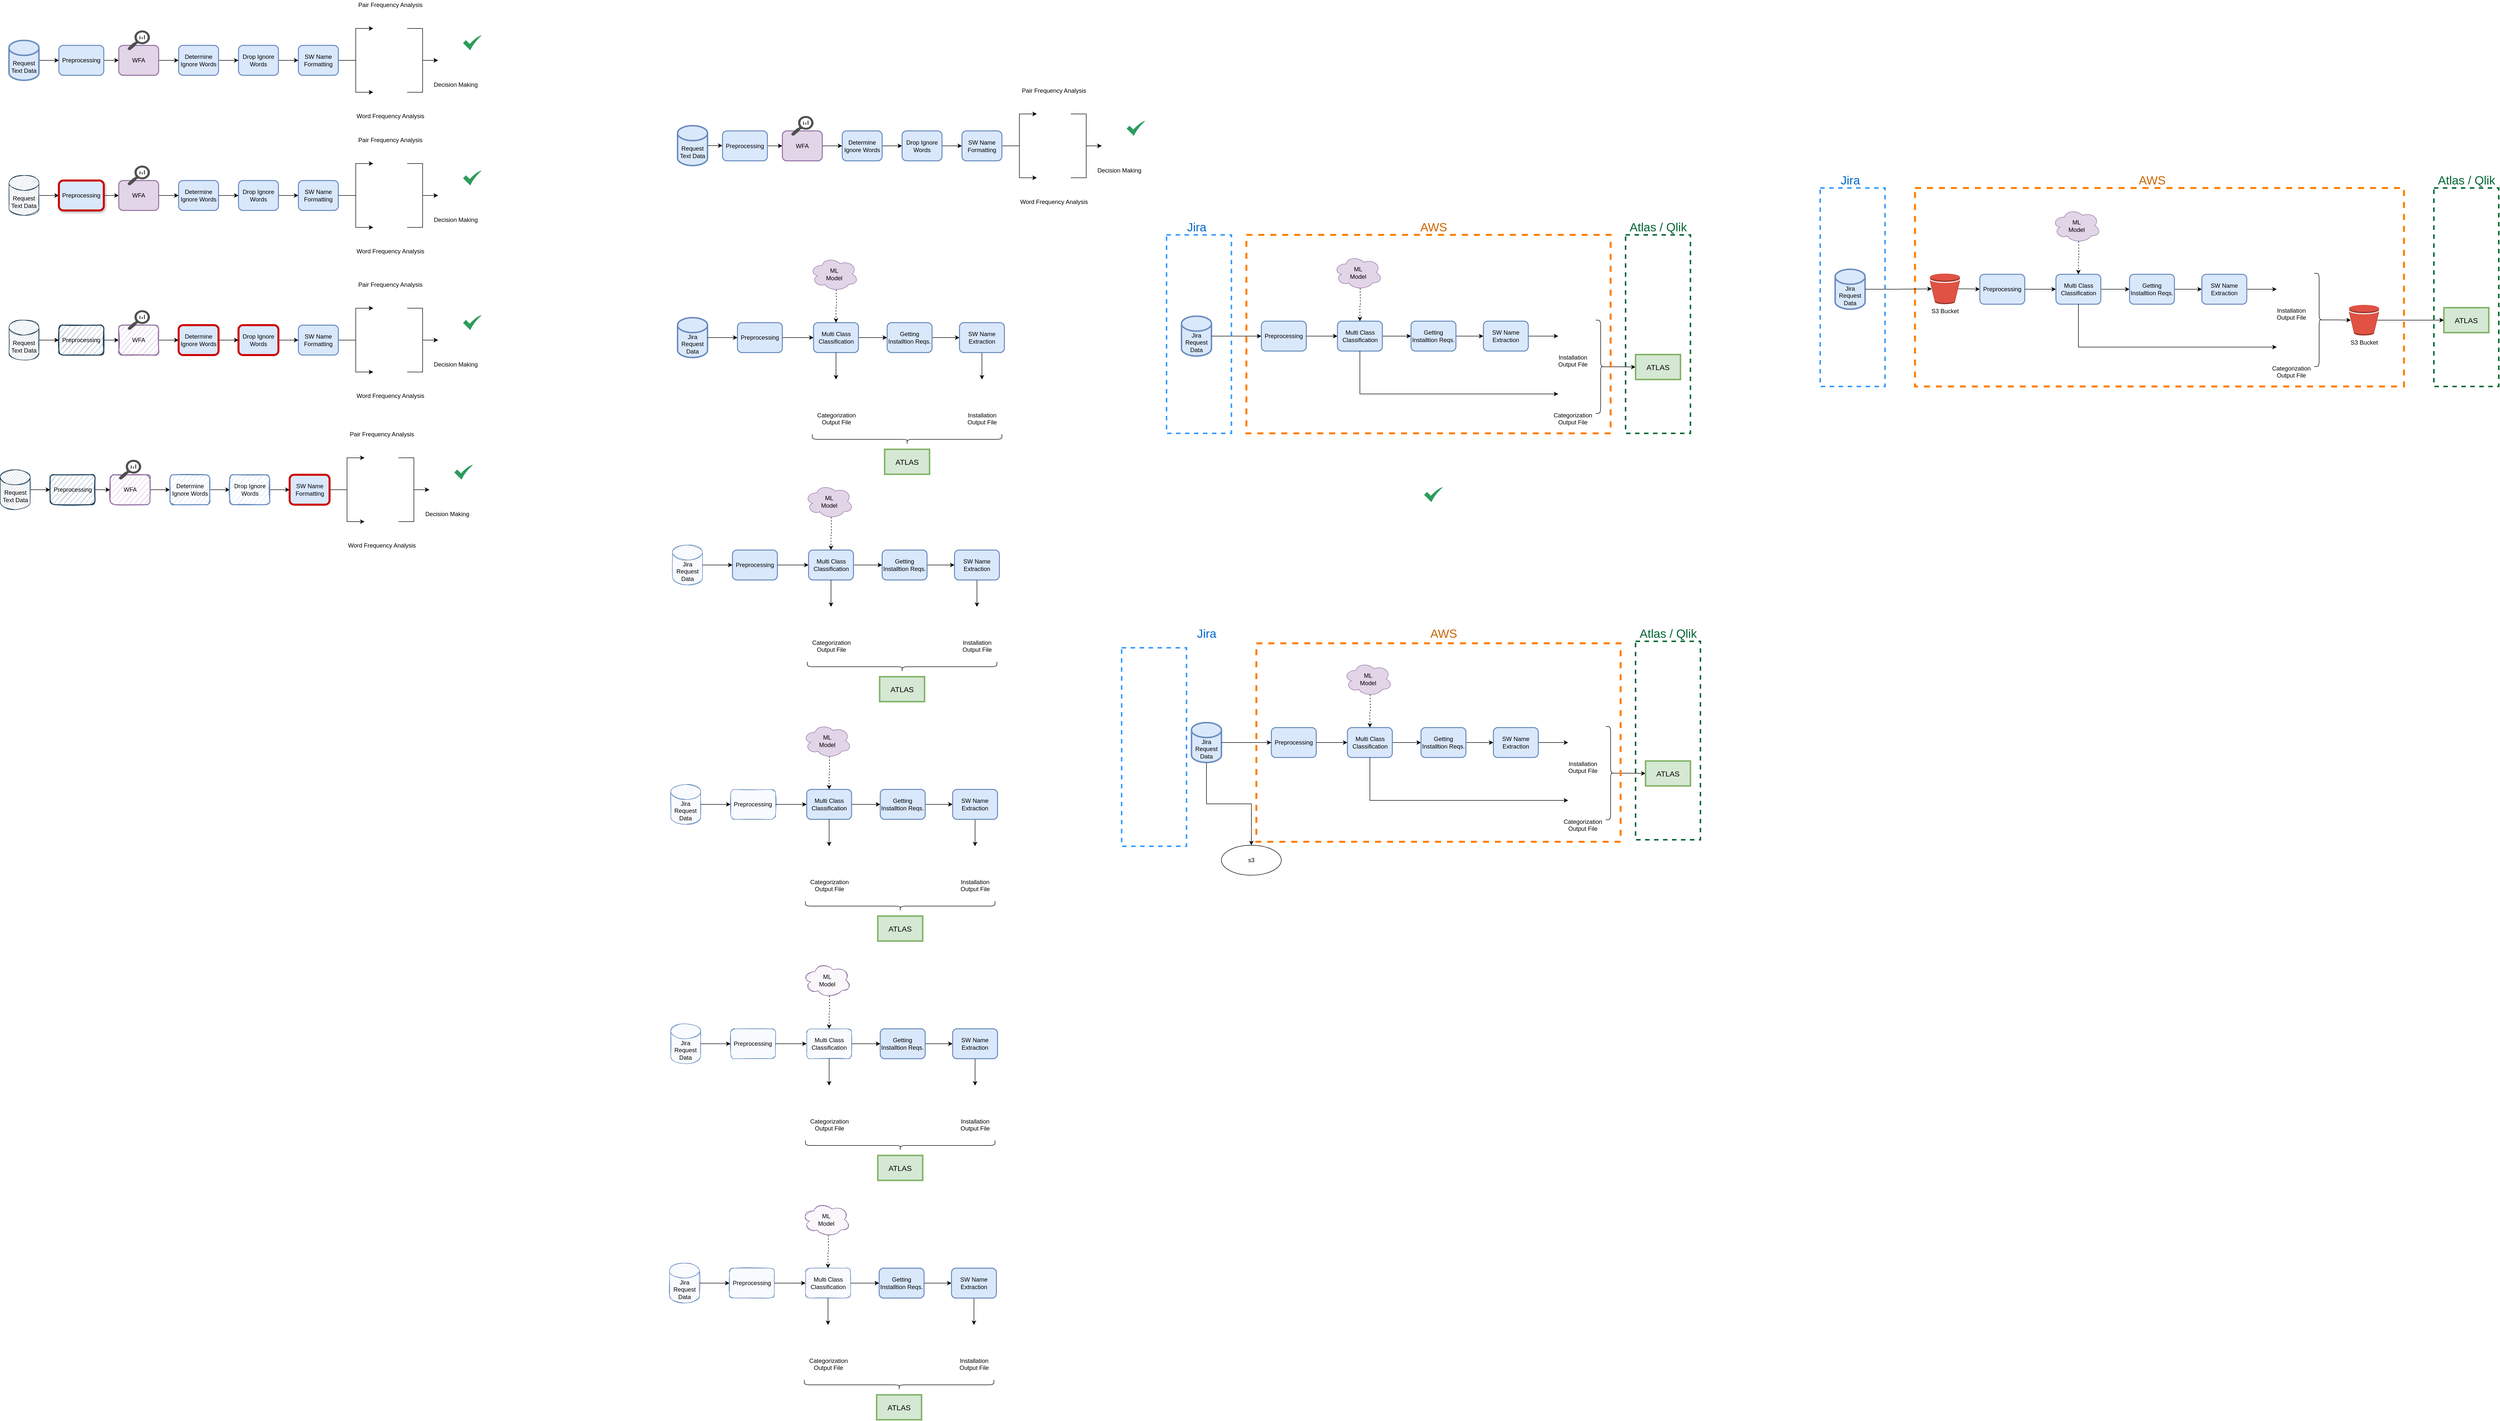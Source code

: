 <mxfile version="16.1.2" type="github">
  <diagram id="7UnajbDv81arqUS3t6hi" name="Page-1">
    <mxGraphModel dx="1422" dy="762" grid="1" gridSize="10" guides="1" tooltips="1" connect="1" arrows="1" fold="1" page="1" pageScale="1" pageWidth="827" pageHeight="1169" math="0" shadow="0">
      <root>
        <mxCell id="0" />
        <mxCell id="1" parent="0" />
        <mxCell id="i_B3lsbkV28eMomWib2c-23" value="" style="rounded=0;whiteSpace=wrap;html=1;fillColor=none;fontColor=#000000;strokeColor=#006633;strokeWidth=3;dashed=1;" vertex="1" parent="1">
          <mxGeometry x="4900" y="526" width="130" height="398" as="geometry" />
        </mxCell>
        <mxCell id="i_B3lsbkV28eMomWib2c-19" value="" style="rounded=0;whiteSpace=wrap;html=1;fillColor=none;fontColor=#000000;strokeColor=#FF8000;strokeWidth=4;dashed=1;" vertex="1" parent="1">
          <mxGeometry x="3860" y="526" width="980" height="398" as="geometry" />
        </mxCell>
        <mxCell id="i_B3lsbkV28eMomWib2c-28" style="edgeStyle=orthogonalEdgeStyle;rounded=0;orthogonalLoop=1;jettySize=auto;html=1;exitX=0.94;exitY=0.5;exitDx=0;exitDy=0;exitPerimeter=0;entryX=0;entryY=0.5;entryDx=0;entryDy=0;" edge="1" parent="1" source="i_B3lsbkV28eMomWib2c-25" target="i_B3lsbkV28eMomWib2c-2">
          <mxGeometry relative="1" as="geometry" />
        </mxCell>
        <mxCell id="i_B3lsbkV28eMomWib2c-25" value="S3 Bucket" style="outlineConnect=0;dashed=0;verticalLabelPosition=bottom;verticalAlign=top;align=center;html=1;shape=mxgraph.aws3.bucket;fillColor=#E05243;gradientColor=none;" vertex="1" parent="1">
          <mxGeometry x="3890" y="697.5" width="60" height="61.5" as="geometry" />
        </mxCell>
        <mxCell id="DiKjboJOvRGnQZIiGIST-9" style="edgeStyle=orthogonalEdgeStyle;rounded=0;orthogonalLoop=1;jettySize=auto;html=1;exitX=1;exitY=0.5;exitDx=0;exitDy=0;entryX=0;entryY=0.5;entryDx=0;entryDy=0;exitPerimeter=0;" parent="1" source="DiKjboJOvRGnQZIiGIST-17" target="DiKjboJOvRGnQZIiGIST-2" edge="1">
          <mxGeometry relative="1" as="geometry">
            <mxPoint x="130" y="270" as="sourcePoint" />
          </mxGeometry>
        </mxCell>
        <mxCell id="DiKjboJOvRGnQZIiGIST-10" style="edgeStyle=orthogonalEdgeStyle;rounded=0;orthogonalLoop=1;jettySize=auto;html=1;exitX=1;exitY=0.5;exitDx=0;exitDy=0;entryX=0;entryY=0.5;entryDx=0;entryDy=0;" parent="1" source="DiKjboJOvRGnQZIiGIST-2" target="DiKjboJOvRGnQZIiGIST-4" edge="1">
          <mxGeometry relative="1" as="geometry" />
        </mxCell>
        <mxCell id="DiKjboJOvRGnQZIiGIST-2" value="Preprocessing" style="rounded=1;whiteSpace=wrap;html=1;fillColor=#dae8fc;strokeColor=#6c8ebf;strokeWidth=2;" parent="1" vertex="1">
          <mxGeometry x="140" y="240" width="90" height="60" as="geometry" />
        </mxCell>
        <mxCell id="DiKjboJOvRGnQZIiGIST-11" style="edgeStyle=orthogonalEdgeStyle;rounded=0;orthogonalLoop=1;jettySize=auto;html=1;exitX=1;exitY=0.5;exitDx=0;exitDy=0;entryX=0;entryY=0.5;entryDx=0;entryDy=0;" parent="1" source="DiKjboJOvRGnQZIiGIST-4" target="DiKjboJOvRGnQZIiGIST-5" edge="1">
          <mxGeometry relative="1" as="geometry" />
        </mxCell>
        <mxCell id="DiKjboJOvRGnQZIiGIST-4" value="WFA" style="rounded=1;whiteSpace=wrap;html=1;strokeWidth=2;fillColor=#e1d5e7;strokeColor=#9673a6;" parent="1" vertex="1">
          <mxGeometry x="260" y="240" width="80" height="60" as="geometry" />
        </mxCell>
        <mxCell id="DiKjboJOvRGnQZIiGIST-12" style="edgeStyle=orthogonalEdgeStyle;rounded=0;orthogonalLoop=1;jettySize=auto;html=1;exitX=1;exitY=0.5;exitDx=0;exitDy=0;entryX=0;entryY=0.5;entryDx=0;entryDy=0;" parent="1" source="DiKjboJOvRGnQZIiGIST-5" target="DiKjboJOvRGnQZIiGIST-6" edge="1">
          <mxGeometry relative="1" as="geometry" />
        </mxCell>
        <mxCell id="DiKjboJOvRGnQZIiGIST-5" value="Determine Ignore Words" style="rounded=1;whiteSpace=wrap;html=1;strokeWidth=2;fillColor=#dae8fc;strokeColor=#6c8ebf;" parent="1" vertex="1">
          <mxGeometry x="380" y="240" width="80" height="60" as="geometry" />
        </mxCell>
        <mxCell id="DiKjboJOvRGnQZIiGIST-13" style="edgeStyle=orthogonalEdgeStyle;rounded=0;orthogonalLoop=1;jettySize=auto;html=1;exitX=1;exitY=0.5;exitDx=0;exitDy=0;entryX=0;entryY=0.5;entryDx=0;entryDy=0;" parent="1" source="DiKjboJOvRGnQZIiGIST-6" target="DiKjboJOvRGnQZIiGIST-8" edge="1">
          <mxGeometry relative="1" as="geometry" />
        </mxCell>
        <mxCell id="DiKjboJOvRGnQZIiGIST-6" value="Drop Ignore Words" style="rounded=1;whiteSpace=wrap;html=1;strokeWidth=2;fillColor=#dae8fc;strokeColor=#6c8ebf;" parent="1" vertex="1">
          <mxGeometry x="500" y="240" width="80" height="60" as="geometry" />
        </mxCell>
        <mxCell id="DiKjboJOvRGnQZIiGIST-31" style="edgeStyle=orthogonalEdgeStyle;rounded=0;orthogonalLoop=1;jettySize=auto;html=1;exitX=1;exitY=0.5;exitDx=0;exitDy=0;entryX=0;entryY=0.5;entryDx=0;entryDy=0;" parent="1" source="DiKjboJOvRGnQZIiGIST-8" target="DiKjboJOvRGnQZIiGIST-30" edge="1">
          <mxGeometry relative="1" as="geometry" />
        </mxCell>
        <mxCell id="DiKjboJOvRGnQZIiGIST-32" style="edgeStyle=orthogonalEdgeStyle;rounded=0;orthogonalLoop=1;jettySize=auto;html=1;exitX=1;exitY=0.5;exitDx=0;exitDy=0;entryX=0;entryY=0.5;entryDx=0;entryDy=0;" parent="1" source="DiKjboJOvRGnQZIiGIST-8" target="DiKjboJOvRGnQZIiGIST-28" edge="1">
          <mxGeometry relative="1" as="geometry" />
        </mxCell>
        <mxCell id="DiKjboJOvRGnQZIiGIST-8" value="&lt;span style=&quot;text-align: left&quot;&gt;SW Name Formatting&lt;/span&gt;" style="rounded=1;whiteSpace=wrap;html=1;strokeWidth=2;fillColor=#dae8fc;strokeColor=#6c8ebf;" parent="1" vertex="1">
          <mxGeometry x="620" y="240" width="80" height="60" as="geometry" />
        </mxCell>
        <mxCell id="DiKjboJOvRGnQZIiGIST-17" value="Request Text Data" style="shape=cylinder3;whiteSpace=wrap;html=1;boundedLbl=1;backgroundOutline=1;size=15;fillColor=#dae8fc;strokeColor=#6c8ebf;strokeWidth=3;" parent="1" vertex="1">
          <mxGeometry x="40" y="230" width="60" height="80" as="geometry" />
        </mxCell>
        <mxCell id="DiKjboJOvRGnQZIiGIST-22" value="" style="pointerEvents=1;shadow=0;dashed=0;html=1;strokeColor=none;labelPosition=center;verticalLabelPosition=bottom;verticalAlign=top;align=center;fillColor=#505050;shape=mxgraph.mscae.oms.log_search" parent="1" vertex="1">
          <mxGeometry x="277.5" y="210" width="45" height="40" as="geometry" />
        </mxCell>
        <mxCell id="DiKjboJOvRGnQZIiGIST-34" style="edgeStyle=orthogonalEdgeStyle;rounded=0;orthogonalLoop=1;jettySize=auto;html=1;exitX=1;exitY=0.5;exitDx=0;exitDy=0;entryX=0;entryY=0.5;entryDx=0;entryDy=0;" parent="1" source="DiKjboJOvRGnQZIiGIST-28" target="DiKjboJOvRGnQZIiGIST-29" edge="1">
          <mxGeometry relative="1" as="geometry" />
        </mxCell>
        <mxCell id="DiKjboJOvRGnQZIiGIST-28" value="Word Frequency Analysis" style="shape=image;html=1;verticalAlign=top;verticalLabelPosition=bottom;labelBackgroundColor=#ffffff;imageAspect=0;aspect=fixed;image=https://cdn1.iconfinder.com/data/icons/prettyoffice8/128/Bar-chart.png;strokeWidth=1;" parent="1" vertex="1">
          <mxGeometry x="770" y="300" width="68" height="68" as="geometry" />
        </mxCell>
        <mxCell id="DiKjboJOvRGnQZIiGIST-29" value="Decision Making" style="shape=image;html=1;verticalAlign=top;verticalLabelPosition=bottom;labelBackgroundColor=#ffffff;imageAspect=0;aspect=fixed;image=https://cdn0.iconfinder.com/data/icons/business-startup-10/50/16-128.png;" parent="1" vertex="1">
          <mxGeometry x="900" y="235" width="70" height="70" as="geometry" />
        </mxCell>
        <mxCell id="DiKjboJOvRGnQZIiGIST-33" style="edgeStyle=orthogonalEdgeStyle;rounded=0;orthogonalLoop=1;jettySize=auto;html=1;exitX=1;exitY=0.5;exitDx=0;exitDy=0;" parent="1" source="DiKjboJOvRGnQZIiGIST-30" target="DiKjboJOvRGnQZIiGIST-29" edge="1">
          <mxGeometry relative="1" as="geometry" />
        </mxCell>
        <mxCell id="DiKjboJOvRGnQZIiGIST-30" value="" style="shape=image;html=1;verticalAlign=top;verticalLabelPosition=bottom;labelBackgroundColor=#ffffff;imageAspect=0;aspect=fixed;image=https://cdn1.iconfinder.com/data/icons/prettyoffice8/128/Bar-chart.png" parent="1" vertex="1">
          <mxGeometry x="770" y="172" width="68" height="68" as="geometry" />
        </mxCell>
        <mxCell id="DiKjboJOvRGnQZIiGIST-35" value="&lt;span style=&quot;background-color: rgb(255 , 255 , 255)&quot;&gt;Pair Frequency Analysis&lt;/span&gt;" style="text;html=1;align=center;verticalAlign=middle;resizable=0;points=[];autosize=1;strokeColor=none;fillColor=none;" parent="1" vertex="1">
          <mxGeometry x="734" y="149" width="140" height="20" as="geometry" />
        </mxCell>
        <mxCell id="XNyeSnQuwPOEPBVChStQ-1" value="" style="html=1;aspect=fixed;strokeColor=none;shadow=0;align=center;verticalAlign=top;fillColor=#2D9C5E;shape=mxgraph.gcp2.check" parent="1" vertex="1">
          <mxGeometry x="950" y="220" width="37.5" height="30" as="geometry" />
        </mxCell>
        <mxCell id="XNyeSnQuwPOEPBVChStQ-2" style="edgeStyle=orthogonalEdgeStyle;rounded=0;orthogonalLoop=1;jettySize=auto;html=1;exitX=1;exitY=0.5;exitDx=0;exitDy=0;entryX=0;entryY=0.5;entryDx=0;entryDy=0;exitPerimeter=0;" parent="1" source="XNyeSnQuwPOEPBVChStQ-14" target="XNyeSnQuwPOEPBVChStQ-4" edge="1">
          <mxGeometry relative="1" as="geometry">
            <mxPoint x="130" y="541" as="sourcePoint" />
          </mxGeometry>
        </mxCell>
        <mxCell id="XNyeSnQuwPOEPBVChStQ-3" style="edgeStyle=orthogonalEdgeStyle;rounded=0;orthogonalLoop=1;jettySize=auto;html=1;exitX=1;exitY=0.5;exitDx=0;exitDy=0;entryX=0;entryY=0.5;entryDx=0;entryDy=0;" parent="1" source="XNyeSnQuwPOEPBVChStQ-4" target="XNyeSnQuwPOEPBVChStQ-6" edge="1">
          <mxGeometry relative="1" as="geometry" />
        </mxCell>
        <mxCell id="XNyeSnQuwPOEPBVChStQ-4" value="Preprocessing" style="rounded=1;whiteSpace=wrap;html=1;fillColor=#dae8fc;strokeWidth=4;shadow=1;glass=0;sketch=0;strokeColor=#CC0000;" parent="1" vertex="1">
          <mxGeometry x="140" y="511" width="90" height="60" as="geometry" />
        </mxCell>
        <mxCell id="XNyeSnQuwPOEPBVChStQ-5" style="edgeStyle=orthogonalEdgeStyle;rounded=0;orthogonalLoop=1;jettySize=auto;html=1;exitX=1;exitY=0.5;exitDx=0;exitDy=0;entryX=0;entryY=0.5;entryDx=0;entryDy=0;" parent="1" source="XNyeSnQuwPOEPBVChStQ-6" target="XNyeSnQuwPOEPBVChStQ-8" edge="1">
          <mxGeometry relative="1" as="geometry" />
        </mxCell>
        <mxCell id="XNyeSnQuwPOEPBVChStQ-6" value="WFA" style="rounded=1;whiteSpace=wrap;html=1;strokeWidth=2;fillColor=#e1d5e7;strokeColor=#9673a6;" parent="1" vertex="1">
          <mxGeometry x="260" y="511" width="80" height="60" as="geometry" />
        </mxCell>
        <mxCell id="XNyeSnQuwPOEPBVChStQ-7" style="edgeStyle=orthogonalEdgeStyle;rounded=0;orthogonalLoop=1;jettySize=auto;html=1;exitX=1;exitY=0.5;exitDx=0;exitDy=0;entryX=0;entryY=0.5;entryDx=0;entryDy=0;" parent="1" source="XNyeSnQuwPOEPBVChStQ-8" target="XNyeSnQuwPOEPBVChStQ-10" edge="1">
          <mxGeometry relative="1" as="geometry" />
        </mxCell>
        <mxCell id="XNyeSnQuwPOEPBVChStQ-8" value="Determine Ignore Words" style="rounded=1;whiteSpace=wrap;html=1;strokeWidth=2;fillColor=#dae8fc;strokeColor=#6c8ebf;" parent="1" vertex="1">
          <mxGeometry x="380" y="511" width="80" height="60" as="geometry" />
        </mxCell>
        <mxCell id="XNyeSnQuwPOEPBVChStQ-9" style="edgeStyle=orthogonalEdgeStyle;rounded=0;orthogonalLoop=1;jettySize=auto;html=1;exitX=1;exitY=0.5;exitDx=0;exitDy=0;entryX=0;entryY=0.5;entryDx=0;entryDy=0;" parent="1" source="XNyeSnQuwPOEPBVChStQ-10" target="XNyeSnQuwPOEPBVChStQ-13" edge="1">
          <mxGeometry relative="1" as="geometry" />
        </mxCell>
        <mxCell id="XNyeSnQuwPOEPBVChStQ-10" value="Drop Ignore Words" style="rounded=1;whiteSpace=wrap;html=1;strokeWidth=2;fillColor=#dae8fc;strokeColor=#6c8ebf;" parent="1" vertex="1">
          <mxGeometry x="500" y="511" width="80" height="60" as="geometry" />
        </mxCell>
        <mxCell id="XNyeSnQuwPOEPBVChStQ-11" style="edgeStyle=orthogonalEdgeStyle;rounded=0;orthogonalLoop=1;jettySize=auto;html=1;exitX=1;exitY=0.5;exitDx=0;exitDy=0;entryX=0;entryY=0.5;entryDx=0;entryDy=0;" parent="1" source="XNyeSnQuwPOEPBVChStQ-13" target="XNyeSnQuwPOEPBVChStQ-20" edge="1">
          <mxGeometry relative="1" as="geometry" />
        </mxCell>
        <mxCell id="XNyeSnQuwPOEPBVChStQ-12" style="edgeStyle=orthogonalEdgeStyle;rounded=0;orthogonalLoop=1;jettySize=auto;html=1;exitX=1;exitY=0.5;exitDx=0;exitDy=0;entryX=0;entryY=0.5;entryDx=0;entryDy=0;" parent="1" source="XNyeSnQuwPOEPBVChStQ-13" target="XNyeSnQuwPOEPBVChStQ-17" edge="1">
          <mxGeometry relative="1" as="geometry" />
        </mxCell>
        <mxCell id="XNyeSnQuwPOEPBVChStQ-13" value="&lt;span style=&quot;text-align: left&quot;&gt;SW Name Formatting&lt;/span&gt;" style="rounded=1;whiteSpace=wrap;html=1;strokeWidth=2;fillColor=#dae8fc;strokeColor=#6c8ebf;" parent="1" vertex="1">
          <mxGeometry x="620" y="511" width="80" height="60" as="geometry" />
        </mxCell>
        <mxCell id="XNyeSnQuwPOEPBVChStQ-14" value="Request Text Data" style="shape=cylinder3;whiteSpace=wrap;html=1;boundedLbl=1;backgroundOutline=1;size=15;fillColor=#bac8d3;strokeColor=#23445d;strokeWidth=1;sketch=1;" parent="1" vertex="1">
          <mxGeometry x="40" y="501" width="60" height="80" as="geometry" />
        </mxCell>
        <mxCell id="XNyeSnQuwPOEPBVChStQ-15" value="" style="pointerEvents=1;shadow=0;dashed=0;html=1;strokeColor=none;labelPosition=center;verticalLabelPosition=bottom;verticalAlign=top;align=center;fillColor=#505050;shape=mxgraph.mscae.oms.log_search" parent="1" vertex="1">
          <mxGeometry x="277.5" y="481" width="45" height="40" as="geometry" />
        </mxCell>
        <mxCell id="XNyeSnQuwPOEPBVChStQ-16" style="edgeStyle=orthogonalEdgeStyle;rounded=0;orthogonalLoop=1;jettySize=auto;html=1;exitX=1;exitY=0.5;exitDx=0;exitDy=0;entryX=0;entryY=0.5;entryDx=0;entryDy=0;" parent="1" source="XNyeSnQuwPOEPBVChStQ-17" target="XNyeSnQuwPOEPBVChStQ-18" edge="1">
          <mxGeometry relative="1" as="geometry" />
        </mxCell>
        <mxCell id="XNyeSnQuwPOEPBVChStQ-17" value="Word Frequency Analysis" style="shape=image;html=1;verticalAlign=top;verticalLabelPosition=bottom;labelBackgroundColor=#ffffff;imageAspect=0;aspect=fixed;image=https://cdn1.iconfinder.com/data/icons/prettyoffice8/128/Bar-chart.png;strokeWidth=1;" parent="1" vertex="1">
          <mxGeometry x="770" y="571" width="68" height="68" as="geometry" />
        </mxCell>
        <mxCell id="XNyeSnQuwPOEPBVChStQ-18" value="Decision Making" style="shape=image;html=1;verticalAlign=top;verticalLabelPosition=bottom;labelBackgroundColor=#ffffff;imageAspect=0;aspect=fixed;image=https://cdn0.iconfinder.com/data/icons/business-startup-10/50/16-128.png;" parent="1" vertex="1">
          <mxGeometry x="900" y="506" width="70" height="70" as="geometry" />
        </mxCell>
        <mxCell id="XNyeSnQuwPOEPBVChStQ-19" style="edgeStyle=orthogonalEdgeStyle;rounded=0;orthogonalLoop=1;jettySize=auto;html=1;exitX=1;exitY=0.5;exitDx=0;exitDy=0;" parent="1" source="XNyeSnQuwPOEPBVChStQ-20" target="XNyeSnQuwPOEPBVChStQ-18" edge="1">
          <mxGeometry relative="1" as="geometry" />
        </mxCell>
        <mxCell id="XNyeSnQuwPOEPBVChStQ-20" value="" style="shape=image;html=1;verticalAlign=top;verticalLabelPosition=bottom;labelBackgroundColor=#ffffff;imageAspect=0;aspect=fixed;image=https://cdn1.iconfinder.com/data/icons/prettyoffice8/128/Bar-chart.png" parent="1" vertex="1">
          <mxGeometry x="770" y="443" width="68" height="68" as="geometry" />
        </mxCell>
        <mxCell id="XNyeSnQuwPOEPBVChStQ-21" value="&lt;span style=&quot;background-color: rgb(255 , 255 , 255)&quot;&gt;Pair Frequency Analysis&lt;/span&gt;" style="text;html=1;align=center;verticalAlign=middle;resizable=0;points=[];autosize=1;strokeColor=none;fillColor=none;" parent="1" vertex="1">
          <mxGeometry x="734" y="420" width="140" height="20" as="geometry" />
        </mxCell>
        <mxCell id="XNyeSnQuwPOEPBVChStQ-22" value="" style="html=1;aspect=fixed;strokeColor=none;shadow=0;align=center;verticalAlign=top;fillColor=#2D9C5E;shape=mxgraph.gcp2.check" parent="1" vertex="1">
          <mxGeometry x="950" y="491" width="37.5" height="30" as="geometry" />
        </mxCell>
        <mxCell id="nlLrbs9CBdQGncTaBWrQ-1" style="edgeStyle=orthogonalEdgeStyle;rounded=0;orthogonalLoop=1;jettySize=auto;html=1;exitX=1;exitY=0.5;exitDx=0;exitDy=0;entryX=0;entryY=0.5;entryDx=0;entryDy=0;exitPerimeter=0;" parent="1" source="nlLrbs9CBdQGncTaBWrQ-13" target="nlLrbs9CBdQGncTaBWrQ-3" edge="1">
          <mxGeometry relative="1" as="geometry">
            <mxPoint x="130" y="831" as="sourcePoint" />
          </mxGeometry>
        </mxCell>
        <mxCell id="nlLrbs9CBdQGncTaBWrQ-2" style="edgeStyle=orthogonalEdgeStyle;rounded=0;orthogonalLoop=1;jettySize=auto;html=1;exitX=1;exitY=0.5;exitDx=0;exitDy=0;entryX=0;entryY=0.5;entryDx=0;entryDy=0;" parent="1" source="nlLrbs9CBdQGncTaBWrQ-3" target="nlLrbs9CBdQGncTaBWrQ-5" edge="1">
          <mxGeometry relative="1" as="geometry" />
        </mxCell>
        <mxCell id="nlLrbs9CBdQGncTaBWrQ-3" value="Preprocessing" style="rounded=1;whiteSpace=wrap;html=1;fillColor=#bac8d3;strokeColor=#23445d;strokeWidth=2;sketch=1;" parent="1" vertex="1">
          <mxGeometry x="140" y="801" width="90" height="60" as="geometry" />
        </mxCell>
        <mxCell id="nlLrbs9CBdQGncTaBWrQ-4" style="edgeStyle=orthogonalEdgeStyle;rounded=0;orthogonalLoop=1;jettySize=auto;html=1;exitX=1;exitY=0.5;exitDx=0;exitDy=0;entryX=0;entryY=0.5;entryDx=0;entryDy=0;" parent="1" source="nlLrbs9CBdQGncTaBWrQ-5" target="nlLrbs9CBdQGncTaBWrQ-7" edge="1">
          <mxGeometry relative="1" as="geometry" />
        </mxCell>
        <mxCell id="nlLrbs9CBdQGncTaBWrQ-5" value="WFA" style="rounded=1;whiteSpace=wrap;html=1;strokeWidth=2;fillColor=#e1d5e7;strokeColor=#9673a6;sketch=1;" parent="1" vertex="1">
          <mxGeometry x="260" y="801" width="80" height="60" as="geometry" />
        </mxCell>
        <mxCell id="nlLrbs9CBdQGncTaBWrQ-6" style="edgeStyle=orthogonalEdgeStyle;rounded=0;orthogonalLoop=1;jettySize=auto;html=1;exitX=1;exitY=0.5;exitDx=0;exitDy=0;entryX=0;entryY=0.5;entryDx=0;entryDy=0;" parent="1" source="nlLrbs9CBdQGncTaBWrQ-7" target="nlLrbs9CBdQGncTaBWrQ-9" edge="1">
          <mxGeometry relative="1" as="geometry" />
        </mxCell>
        <mxCell id="nlLrbs9CBdQGncTaBWrQ-7" value="Determine Ignore Words" style="rounded=1;whiteSpace=wrap;html=1;strokeWidth=4;fillColor=#dae8fc;strokeColor=#CC0000;" parent="1" vertex="1">
          <mxGeometry x="380" y="801" width="80" height="60" as="geometry" />
        </mxCell>
        <mxCell id="nlLrbs9CBdQGncTaBWrQ-8" style="edgeStyle=orthogonalEdgeStyle;rounded=0;orthogonalLoop=1;jettySize=auto;html=1;exitX=1;exitY=0.5;exitDx=0;exitDy=0;entryX=0;entryY=0.5;entryDx=0;entryDy=0;" parent="1" source="nlLrbs9CBdQGncTaBWrQ-9" target="nlLrbs9CBdQGncTaBWrQ-12" edge="1">
          <mxGeometry relative="1" as="geometry" />
        </mxCell>
        <mxCell id="nlLrbs9CBdQGncTaBWrQ-9" value="Drop Ignore Words" style="rounded=1;whiteSpace=wrap;html=1;strokeWidth=4;fillColor=#dae8fc;strokeColor=#CC0000;" parent="1" vertex="1">
          <mxGeometry x="500" y="801" width="80" height="60" as="geometry" />
        </mxCell>
        <mxCell id="nlLrbs9CBdQGncTaBWrQ-10" style="edgeStyle=orthogonalEdgeStyle;rounded=0;orthogonalLoop=1;jettySize=auto;html=1;exitX=1;exitY=0.5;exitDx=0;exitDy=0;entryX=0;entryY=0.5;entryDx=0;entryDy=0;" parent="1" source="nlLrbs9CBdQGncTaBWrQ-12" target="nlLrbs9CBdQGncTaBWrQ-19" edge="1">
          <mxGeometry relative="1" as="geometry" />
        </mxCell>
        <mxCell id="nlLrbs9CBdQGncTaBWrQ-11" style="edgeStyle=orthogonalEdgeStyle;rounded=0;orthogonalLoop=1;jettySize=auto;html=1;exitX=1;exitY=0.5;exitDx=0;exitDy=0;entryX=0;entryY=0.5;entryDx=0;entryDy=0;" parent="1" source="nlLrbs9CBdQGncTaBWrQ-12" target="nlLrbs9CBdQGncTaBWrQ-16" edge="1">
          <mxGeometry relative="1" as="geometry" />
        </mxCell>
        <mxCell id="nlLrbs9CBdQGncTaBWrQ-12" value="&lt;span style=&quot;text-align: left&quot;&gt;SW Name Formatting&lt;/span&gt;" style="rounded=1;whiteSpace=wrap;html=1;strokeWidth=2;fillColor=#dae8fc;strokeColor=#6c8ebf;" parent="1" vertex="1">
          <mxGeometry x="620" y="801" width="80" height="60" as="geometry" />
        </mxCell>
        <mxCell id="nlLrbs9CBdQGncTaBWrQ-13" value="Request Text Data" style="shape=cylinder3;whiteSpace=wrap;html=1;boundedLbl=1;backgroundOutline=1;size=15;fillColor=#bac8d3;strokeColor=#23445d;strokeWidth=1;sketch=1;" parent="1" vertex="1">
          <mxGeometry x="40" y="791" width="60" height="80" as="geometry" />
        </mxCell>
        <mxCell id="nlLrbs9CBdQGncTaBWrQ-14" value="" style="pointerEvents=1;shadow=0;dashed=0;html=1;strokeColor=none;labelPosition=center;verticalLabelPosition=bottom;verticalAlign=top;align=center;fillColor=#505050;shape=mxgraph.mscae.oms.log_search" parent="1" vertex="1">
          <mxGeometry x="277.5" y="771" width="45" height="40" as="geometry" />
        </mxCell>
        <mxCell id="nlLrbs9CBdQGncTaBWrQ-15" style="edgeStyle=orthogonalEdgeStyle;rounded=0;orthogonalLoop=1;jettySize=auto;html=1;exitX=1;exitY=0.5;exitDx=0;exitDy=0;entryX=0;entryY=0.5;entryDx=0;entryDy=0;" parent="1" source="nlLrbs9CBdQGncTaBWrQ-16" target="nlLrbs9CBdQGncTaBWrQ-17" edge="1">
          <mxGeometry relative="1" as="geometry" />
        </mxCell>
        <mxCell id="nlLrbs9CBdQGncTaBWrQ-16" value="Word Frequency Analysis" style="shape=image;html=1;verticalAlign=top;verticalLabelPosition=bottom;labelBackgroundColor=#ffffff;imageAspect=0;aspect=fixed;image=https://cdn1.iconfinder.com/data/icons/prettyoffice8/128/Bar-chart.png;strokeWidth=1;" parent="1" vertex="1">
          <mxGeometry x="770" y="861" width="68" height="68" as="geometry" />
        </mxCell>
        <mxCell id="nlLrbs9CBdQGncTaBWrQ-17" value="Decision Making" style="shape=image;html=1;verticalAlign=top;verticalLabelPosition=bottom;labelBackgroundColor=#ffffff;imageAspect=0;aspect=fixed;image=https://cdn0.iconfinder.com/data/icons/business-startup-10/50/16-128.png;" parent="1" vertex="1">
          <mxGeometry x="900" y="796" width="70" height="70" as="geometry" />
        </mxCell>
        <mxCell id="nlLrbs9CBdQGncTaBWrQ-18" style="edgeStyle=orthogonalEdgeStyle;rounded=0;orthogonalLoop=1;jettySize=auto;html=1;exitX=1;exitY=0.5;exitDx=0;exitDy=0;" parent="1" source="nlLrbs9CBdQGncTaBWrQ-19" target="nlLrbs9CBdQGncTaBWrQ-17" edge="1">
          <mxGeometry relative="1" as="geometry" />
        </mxCell>
        <mxCell id="nlLrbs9CBdQGncTaBWrQ-19" value="" style="shape=image;html=1;verticalAlign=top;verticalLabelPosition=bottom;labelBackgroundColor=#ffffff;imageAspect=0;aspect=fixed;image=https://cdn1.iconfinder.com/data/icons/prettyoffice8/128/Bar-chart.png" parent="1" vertex="1">
          <mxGeometry x="770" y="733" width="68" height="68" as="geometry" />
        </mxCell>
        <mxCell id="nlLrbs9CBdQGncTaBWrQ-20" value="&lt;span style=&quot;background-color: rgb(255 , 255 , 255)&quot;&gt;Pair Frequency Analysis&lt;/span&gt;" style="text;html=1;align=center;verticalAlign=middle;resizable=0;points=[];autosize=1;strokeColor=none;fillColor=none;" parent="1" vertex="1">
          <mxGeometry x="734" y="710" width="140" height="20" as="geometry" />
        </mxCell>
        <mxCell id="nlLrbs9CBdQGncTaBWrQ-21" value="" style="html=1;aspect=fixed;strokeColor=none;shadow=0;align=center;verticalAlign=top;fillColor=#2D9C5E;shape=mxgraph.gcp2.check" parent="1" vertex="1">
          <mxGeometry x="950" y="781" width="37.5" height="30" as="geometry" />
        </mxCell>
        <mxCell id="nlLrbs9CBdQGncTaBWrQ-22" style="edgeStyle=orthogonalEdgeStyle;rounded=0;orthogonalLoop=1;jettySize=auto;html=1;exitX=1;exitY=0.5;exitDx=0;exitDy=0;entryX=0;entryY=0.5;entryDx=0;entryDy=0;exitPerimeter=0;" parent="1" source="nlLrbs9CBdQGncTaBWrQ-34" target="nlLrbs9CBdQGncTaBWrQ-24" edge="1">
          <mxGeometry relative="1" as="geometry">
            <mxPoint x="112.5" y="1131" as="sourcePoint" />
          </mxGeometry>
        </mxCell>
        <mxCell id="nlLrbs9CBdQGncTaBWrQ-23" style="edgeStyle=orthogonalEdgeStyle;rounded=0;orthogonalLoop=1;jettySize=auto;html=1;exitX=1;exitY=0.5;exitDx=0;exitDy=0;entryX=0;entryY=0.5;entryDx=0;entryDy=0;" parent="1" source="nlLrbs9CBdQGncTaBWrQ-24" target="nlLrbs9CBdQGncTaBWrQ-26" edge="1">
          <mxGeometry relative="1" as="geometry" />
        </mxCell>
        <mxCell id="nlLrbs9CBdQGncTaBWrQ-24" value="Preprocessing" style="rounded=1;whiteSpace=wrap;html=1;fillColor=#bac8d3;strokeColor=#23445d;strokeWidth=2;sketch=1;" parent="1" vertex="1">
          <mxGeometry x="122.5" y="1101" width="90" height="60" as="geometry" />
        </mxCell>
        <mxCell id="nlLrbs9CBdQGncTaBWrQ-25" style="edgeStyle=orthogonalEdgeStyle;rounded=0;orthogonalLoop=1;jettySize=auto;html=1;exitX=1;exitY=0.5;exitDx=0;exitDy=0;entryX=0;entryY=0.5;entryDx=0;entryDy=0;" parent="1" source="nlLrbs9CBdQGncTaBWrQ-26" target="nlLrbs9CBdQGncTaBWrQ-28" edge="1">
          <mxGeometry relative="1" as="geometry" />
        </mxCell>
        <mxCell id="nlLrbs9CBdQGncTaBWrQ-26" value="WFA" style="rounded=1;whiteSpace=wrap;html=1;strokeWidth=2;fillColor=#e1d5e7;strokeColor=#9673a6;sketch=1;" parent="1" vertex="1">
          <mxGeometry x="242.5" y="1101" width="80" height="60" as="geometry" />
        </mxCell>
        <mxCell id="nlLrbs9CBdQGncTaBWrQ-27" style="edgeStyle=orthogonalEdgeStyle;rounded=0;orthogonalLoop=1;jettySize=auto;html=1;exitX=1;exitY=0.5;exitDx=0;exitDy=0;entryX=0;entryY=0.5;entryDx=0;entryDy=0;" parent="1" source="nlLrbs9CBdQGncTaBWrQ-28" target="nlLrbs9CBdQGncTaBWrQ-30" edge="1">
          <mxGeometry relative="1" as="geometry" />
        </mxCell>
        <mxCell id="nlLrbs9CBdQGncTaBWrQ-28" value="Determine Ignore Words" style="rounded=1;whiteSpace=wrap;html=1;strokeWidth=2;fillColor=#dae8fc;strokeColor=#6C8EBF;sketch=1;" parent="1" vertex="1">
          <mxGeometry x="362.5" y="1101" width="80" height="60" as="geometry" />
        </mxCell>
        <mxCell id="nlLrbs9CBdQGncTaBWrQ-29" style="edgeStyle=orthogonalEdgeStyle;rounded=0;orthogonalLoop=1;jettySize=auto;html=1;exitX=1;exitY=0.5;exitDx=0;exitDy=0;entryX=0;entryY=0.5;entryDx=0;entryDy=0;" parent="1" source="nlLrbs9CBdQGncTaBWrQ-30" target="nlLrbs9CBdQGncTaBWrQ-33" edge="1">
          <mxGeometry relative="1" as="geometry" />
        </mxCell>
        <mxCell id="nlLrbs9CBdQGncTaBWrQ-30" value="Drop Ignore Words" style="rounded=1;whiteSpace=wrap;html=1;strokeWidth=2;fillColor=#dae8fc;strokeColor=#6C8EBF;sketch=1;" parent="1" vertex="1">
          <mxGeometry x="482.5" y="1101" width="80" height="60" as="geometry" />
        </mxCell>
        <mxCell id="nlLrbs9CBdQGncTaBWrQ-31" style="edgeStyle=orthogonalEdgeStyle;rounded=0;orthogonalLoop=1;jettySize=auto;html=1;exitX=1;exitY=0.5;exitDx=0;exitDy=0;entryX=0;entryY=0.5;entryDx=0;entryDy=0;" parent="1" source="nlLrbs9CBdQGncTaBWrQ-33" target="nlLrbs9CBdQGncTaBWrQ-40" edge="1">
          <mxGeometry relative="1" as="geometry" />
        </mxCell>
        <mxCell id="nlLrbs9CBdQGncTaBWrQ-32" style="edgeStyle=orthogonalEdgeStyle;rounded=0;orthogonalLoop=1;jettySize=auto;html=1;exitX=1;exitY=0.5;exitDx=0;exitDy=0;entryX=0;entryY=0.5;entryDx=0;entryDy=0;" parent="1" source="nlLrbs9CBdQGncTaBWrQ-33" target="nlLrbs9CBdQGncTaBWrQ-37" edge="1">
          <mxGeometry relative="1" as="geometry" />
        </mxCell>
        <mxCell id="nlLrbs9CBdQGncTaBWrQ-33" value="&lt;span style=&quot;text-align: left&quot;&gt;SW Name Formatting&lt;/span&gt;" style="rounded=1;whiteSpace=wrap;html=1;strokeWidth=4;fillColor=#dae8fc;strokeColor=#CC0000;" parent="1" vertex="1">
          <mxGeometry x="602.5" y="1101" width="80" height="60" as="geometry" />
        </mxCell>
        <mxCell id="nlLrbs9CBdQGncTaBWrQ-34" value="Request Text Data" style="shape=cylinder3;whiteSpace=wrap;html=1;boundedLbl=1;backgroundOutline=1;size=15;fillColor=#bac8d3;strokeColor=#23445d;strokeWidth=1;sketch=1;" parent="1" vertex="1">
          <mxGeometry x="22.5" y="1091" width="60" height="80" as="geometry" />
        </mxCell>
        <mxCell id="nlLrbs9CBdQGncTaBWrQ-35" value="" style="pointerEvents=1;shadow=0;dashed=0;html=1;strokeColor=none;labelPosition=center;verticalLabelPosition=bottom;verticalAlign=top;align=center;fillColor=#505050;shape=mxgraph.mscae.oms.log_search" parent="1" vertex="1">
          <mxGeometry x="260" y="1071" width="45" height="40" as="geometry" />
        </mxCell>
        <mxCell id="nlLrbs9CBdQGncTaBWrQ-36" style="edgeStyle=orthogonalEdgeStyle;rounded=0;orthogonalLoop=1;jettySize=auto;html=1;exitX=1;exitY=0.5;exitDx=0;exitDy=0;entryX=0;entryY=0.5;entryDx=0;entryDy=0;" parent="1" source="nlLrbs9CBdQGncTaBWrQ-37" target="nlLrbs9CBdQGncTaBWrQ-38" edge="1">
          <mxGeometry relative="1" as="geometry" />
        </mxCell>
        <mxCell id="nlLrbs9CBdQGncTaBWrQ-37" value="Word Frequency Analysis" style="shape=image;html=1;verticalAlign=top;verticalLabelPosition=bottom;labelBackgroundColor=#ffffff;imageAspect=0;aspect=fixed;image=https://cdn1.iconfinder.com/data/icons/prettyoffice8/128/Bar-chart.png;strokeWidth=1;" parent="1" vertex="1">
          <mxGeometry x="752.5" y="1161" width="68" height="68" as="geometry" />
        </mxCell>
        <mxCell id="nlLrbs9CBdQGncTaBWrQ-38" value="Decision Making" style="shape=image;html=1;verticalAlign=top;verticalLabelPosition=bottom;labelBackgroundColor=#ffffff;imageAspect=0;aspect=fixed;image=https://cdn0.iconfinder.com/data/icons/business-startup-10/50/16-128.png;" parent="1" vertex="1">
          <mxGeometry x="882.5" y="1096" width="70" height="70" as="geometry" />
        </mxCell>
        <mxCell id="nlLrbs9CBdQGncTaBWrQ-39" style="edgeStyle=orthogonalEdgeStyle;rounded=0;orthogonalLoop=1;jettySize=auto;html=1;exitX=1;exitY=0.5;exitDx=0;exitDy=0;" parent="1" source="nlLrbs9CBdQGncTaBWrQ-40" target="nlLrbs9CBdQGncTaBWrQ-38" edge="1">
          <mxGeometry relative="1" as="geometry" />
        </mxCell>
        <mxCell id="nlLrbs9CBdQGncTaBWrQ-40" value="" style="shape=image;html=1;verticalAlign=top;verticalLabelPosition=bottom;labelBackgroundColor=#ffffff;imageAspect=0;aspect=fixed;image=https://cdn1.iconfinder.com/data/icons/prettyoffice8/128/Bar-chart.png" parent="1" vertex="1">
          <mxGeometry x="752.5" y="1033" width="68" height="68" as="geometry" />
        </mxCell>
        <mxCell id="nlLrbs9CBdQGncTaBWrQ-41" value="&lt;span style=&quot;background-color: rgb(255 , 255 , 255)&quot;&gt;Pair Frequency Analysis&lt;/span&gt;" style="text;html=1;align=center;verticalAlign=middle;resizable=0;points=[];autosize=1;strokeColor=none;fillColor=none;" parent="1" vertex="1">
          <mxGeometry x="716.5" y="1010" width="140" height="20" as="geometry" />
        </mxCell>
        <mxCell id="nlLrbs9CBdQGncTaBWrQ-42" value="" style="html=1;aspect=fixed;strokeColor=none;shadow=0;align=center;verticalAlign=top;fillColor=#2D9C5E;shape=mxgraph.gcp2.check" parent="1" vertex="1">
          <mxGeometry x="932.5" y="1081" width="37.5" height="30" as="geometry" />
        </mxCell>
        <mxCell id="nlLrbs9CBdQGncTaBWrQ-46" value="" style="shape=image;html=1;verticalAlign=top;verticalLabelPosition=bottom;labelBackgroundColor=#ffffff;imageAspect=0;aspect=fixed;image=https://cdn0.iconfinder.com/data/icons/super-mono-reflection/red/exclamation_red.png;rounded=1;shadow=1;glass=0;sketch=0;strokeColor=#CC0000;strokeWidth=4;gradientColor=none;" parent="1" vertex="1">
          <mxGeometry x="610.5" y="1050" width="64" height="64" as="geometry" />
        </mxCell>
        <mxCell id="GqdcJL9aSeTutaYWHnCw-1" style="edgeStyle=orthogonalEdgeStyle;rounded=0;orthogonalLoop=1;jettySize=auto;html=1;exitX=1;exitY=0.5;exitDx=0;exitDy=0;entryX=0;entryY=0.5;entryDx=0;entryDy=0;exitPerimeter=0;" parent="1" source="GqdcJL9aSeTutaYWHnCw-13" target="GqdcJL9aSeTutaYWHnCw-3" edge="1">
          <mxGeometry relative="1" as="geometry">
            <mxPoint x="1460" y="441.5" as="sourcePoint" />
          </mxGeometry>
        </mxCell>
        <mxCell id="GqdcJL9aSeTutaYWHnCw-2" style="edgeStyle=orthogonalEdgeStyle;rounded=0;orthogonalLoop=1;jettySize=auto;html=1;exitX=1;exitY=0.5;exitDx=0;exitDy=0;entryX=0;entryY=0.5;entryDx=0;entryDy=0;" parent="1" source="GqdcJL9aSeTutaYWHnCw-3" target="GqdcJL9aSeTutaYWHnCw-5" edge="1">
          <mxGeometry relative="1" as="geometry" />
        </mxCell>
        <mxCell id="GqdcJL9aSeTutaYWHnCw-3" value="Preprocessing" style="rounded=1;whiteSpace=wrap;html=1;fillColor=#dae8fc;strokeColor=#6c8ebf;strokeWidth=2;" parent="1" vertex="1">
          <mxGeometry x="1470" y="411.5" width="90" height="60" as="geometry" />
        </mxCell>
        <mxCell id="GqdcJL9aSeTutaYWHnCw-4" style="edgeStyle=orthogonalEdgeStyle;rounded=0;orthogonalLoop=1;jettySize=auto;html=1;exitX=1;exitY=0.5;exitDx=0;exitDy=0;entryX=0;entryY=0.5;entryDx=0;entryDy=0;" parent="1" source="GqdcJL9aSeTutaYWHnCw-5" target="GqdcJL9aSeTutaYWHnCw-7" edge="1">
          <mxGeometry relative="1" as="geometry" />
        </mxCell>
        <mxCell id="GqdcJL9aSeTutaYWHnCw-5" value="WFA" style="rounded=1;whiteSpace=wrap;html=1;strokeWidth=2;fillColor=#e1d5e7;strokeColor=#9673a6;" parent="1" vertex="1">
          <mxGeometry x="1590" y="411.5" width="80" height="60" as="geometry" />
        </mxCell>
        <mxCell id="GqdcJL9aSeTutaYWHnCw-6" style="edgeStyle=orthogonalEdgeStyle;rounded=0;orthogonalLoop=1;jettySize=auto;html=1;exitX=1;exitY=0.5;exitDx=0;exitDy=0;entryX=0;entryY=0.5;entryDx=0;entryDy=0;" parent="1" source="GqdcJL9aSeTutaYWHnCw-7" target="GqdcJL9aSeTutaYWHnCw-9" edge="1">
          <mxGeometry relative="1" as="geometry" />
        </mxCell>
        <mxCell id="GqdcJL9aSeTutaYWHnCw-7" value="Determine Ignore Words" style="rounded=1;whiteSpace=wrap;html=1;strokeWidth=2;fillColor=#dae8fc;strokeColor=#6c8ebf;" parent="1" vertex="1">
          <mxGeometry x="1710" y="411.5" width="80" height="60" as="geometry" />
        </mxCell>
        <mxCell id="GqdcJL9aSeTutaYWHnCw-8" style="edgeStyle=orthogonalEdgeStyle;rounded=0;orthogonalLoop=1;jettySize=auto;html=1;exitX=1;exitY=0.5;exitDx=0;exitDy=0;entryX=0;entryY=0.5;entryDx=0;entryDy=0;" parent="1" source="GqdcJL9aSeTutaYWHnCw-9" target="GqdcJL9aSeTutaYWHnCw-12" edge="1">
          <mxGeometry relative="1" as="geometry" />
        </mxCell>
        <mxCell id="GqdcJL9aSeTutaYWHnCw-9" value="Drop Ignore Words" style="rounded=1;whiteSpace=wrap;html=1;strokeWidth=2;fillColor=#dae8fc;strokeColor=#6c8ebf;" parent="1" vertex="1">
          <mxGeometry x="1830" y="411.5" width="80" height="60" as="geometry" />
        </mxCell>
        <mxCell id="GqdcJL9aSeTutaYWHnCw-10" style="edgeStyle=orthogonalEdgeStyle;rounded=0;orthogonalLoop=1;jettySize=auto;html=1;exitX=1;exitY=0.5;exitDx=0;exitDy=0;entryX=0;entryY=0.5;entryDx=0;entryDy=0;" parent="1" source="GqdcJL9aSeTutaYWHnCw-12" target="GqdcJL9aSeTutaYWHnCw-19" edge="1">
          <mxGeometry relative="1" as="geometry" />
        </mxCell>
        <mxCell id="GqdcJL9aSeTutaYWHnCw-11" style="edgeStyle=orthogonalEdgeStyle;rounded=0;orthogonalLoop=1;jettySize=auto;html=1;exitX=1;exitY=0.5;exitDx=0;exitDy=0;entryX=0;entryY=0.5;entryDx=0;entryDy=0;" parent="1" source="GqdcJL9aSeTutaYWHnCw-12" target="GqdcJL9aSeTutaYWHnCw-16" edge="1">
          <mxGeometry relative="1" as="geometry" />
        </mxCell>
        <mxCell id="GqdcJL9aSeTutaYWHnCw-12" value="&lt;span style=&quot;text-align: left&quot;&gt;SW Name Formatting&lt;/span&gt;" style="rounded=1;whiteSpace=wrap;html=1;strokeWidth=2;fillColor=#dae8fc;strokeColor=#6c8ebf;" parent="1" vertex="1">
          <mxGeometry x="1950" y="411.5" width="80" height="60" as="geometry" />
        </mxCell>
        <mxCell id="GqdcJL9aSeTutaYWHnCw-13" value="Request Text Data" style="shape=cylinder3;whiteSpace=wrap;html=1;boundedLbl=1;backgroundOutline=1;size=15;fillColor=#dae8fc;strokeColor=#6c8ebf;strokeWidth=3;" parent="1" vertex="1">
          <mxGeometry x="1380" y="401" width="60" height="80" as="geometry" />
        </mxCell>
        <mxCell id="GqdcJL9aSeTutaYWHnCw-14" value="" style="pointerEvents=1;shadow=0;dashed=0;html=1;strokeColor=none;labelPosition=center;verticalLabelPosition=bottom;verticalAlign=top;align=center;fillColor=#505050;shape=mxgraph.mscae.oms.log_search" parent="1" vertex="1">
          <mxGeometry x="1607.5" y="381.5" width="45" height="40" as="geometry" />
        </mxCell>
        <mxCell id="GqdcJL9aSeTutaYWHnCw-15" style="edgeStyle=orthogonalEdgeStyle;rounded=0;orthogonalLoop=1;jettySize=auto;html=1;exitX=1;exitY=0.5;exitDx=0;exitDy=0;entryX=0;entryY=0.5;entryDx=0;entryDy=0;" parent="1" source="GqdcJL9aSeTutaYWHnCw-16" target="GqdcJL9aSeTutaYWHnCw-17" edge="1">
          <mxGeometry relative="1" as="geometry" />
        </mxCell>
        <mxCell id="GqdcJL9aSeTutaYWHnCw-16" value="Word Frequency Analysis" style="shape=image;html=1;verticalAlign=top;verticalLabelPosition=bottom;labelBackgroundColor=#ffffff;imageAspect=0;aspect=fixed;image=https://cdn1.iconfinder.com/data/icons/prettyoffice8/128/Bar-chart.png;strokeWidth=1;" parent="1" vertex="1">
          <mxGeometry x="2100" y="471.5" width="68" height="68" as="geometry" />
        </mxCell>
        <mxCell id="GqdcJL9aSeTutaYWHnCw-17" value="Decision Making" style="shape=image;html=1;verticalAlign=top;verticalLabelPosition=bottom;labelBackgroundColor=#ffffff;imageAspect=0;aspect=fixed;image=https://cdn0.iconfinder.com/data/icons/business-startup-10/50/16-128.png;" parent="1" vertex="1">
          <mxGeometry x="2230" y="406.5" width="70" height="70" as="geometry" />
        </mxCell>
        <mxCell id="GqdcJL9aSeTutaYWHnCw-18" style="edgeStyle=orthogonalEdgeStyle;rounded=0;orthogonalLoop=1;jettySize=auto;html=1;exitX=1;exitY=0.5;exitDx=0;exitDy=0;" parent="1" source="GqdcJL9aSeTutaYWHnCw-19" target="GqdcJL9aSeTutaYWHnCw-17" edge="1">
          <mxGeometry relative="1" as="geometry" />
        </mxCell>
        <mxCell id="GqdcJL9aSeTutaYWHnCw-19" value="" style="shape=image;html=1;verticalAlign=top;verticalLabelPosition=bottom;labelBackgroundColor=#ffffff;imageAspect=0;aspect=fixed;image=https://cdn1.iconfinder.com/data/icons/prettyoffice8/128/Bar-chart.png" parent="1" vertex="1">
          <mxGeometry x="2100" y="343.5" width="68" height="68" as="geometry" />
        </mxCell>
        <mxCell id="GqdcJL9aSeTutaYWHnCw-20" value="&lt;span style=&quot;background-color: rgb(255 , 255 , 255)&quot;&gt;Pair Frequency Analysis&lt;/span&gt;" style="text;html=1;align=center;verticalAlign=middle;resizable=0;points=[];autosize=1;strokeColor=none;fillColor=none;" parent="1" vertex="1">
          <mxGeometry x="2064" y="320.5" width="140" height="20" as="geometry" />
        </mxCell>
        <mxCell id="GqdcJL9aSeTutaYWHnCw-21" value="" style="html=1;aspect=fixed;strokeColor=none;shadow=0;align=center;verticalAlign=top;fillColor=#2D9C5E;shape=mxgraph.gcp2.check" parent="1" vertex="1">
          <mxGeometry x="2280" y="391.5" width="37.5" height="30" as="geometry" />
        </mxCell>
        <mxCell id="GqdcJL9aSeTutaYWHnCw-22" value="Jira Request Data" style="shape=cylinder3;whiteSpace=wrap;html=1;boundedLbl=1;backgroundOutline=1;size=15;fillColor=#dae8fc;strokeColor=#6c8ebf;strokeWidth=3;" parent="1" vertex="1">
          <mxGeometry x="1380" y="786" width="60" height="80" as="geometry" />
        </mxCell>
        <mxCell id="GqdcJL9aSeTutaYWHnCw-23" value="Preprocessing" style="rounded=1;whiteSpace=wrap;html=1;fillColor=#dae8fc;strokeColor=#6c8ebf;strokeWidth=2;" parent="1" vertex="1">
          <mxGeometry x="1500" y="796" width="90" height="60" as="geometry" />
        </mxCell>
        <mxCell id="GqdcJL9aSeTutaYWHnCw-24" style="edgeStyle=orthogonalEdgeStyle;rounded=0;orthogonalLoop=1;jettySize=auto;html=1;exitX=1;exitY=0.5;exitDx=0;exitDy=0;entryX=0;entryY=0.5;entryDx=0;entryDy=0;exitPerimeter=0;" parent="1" source="GqdcJL9aSeTutaYWHnCw-22" target="GqdcJL9aSeTutaYWHnCw-23" edge="1">
          <mxGeometry relative="1" as="geometry">
            <mxPoint x="1450" y="451" as="sourcePoint" />
            <mxPoint x="1480" y="451.5" as="targetPoint" />
          </mxGeometry>
        </mxCell>
        <mxCell id="GqdcJL9aSeTutaYWHnCw-25" style="edgeStyle=orthogonalEdgeStyle;rounded=0;orthogonalLoop=1;jettySize=auto;html=1;exitX=1;exitY=0.5;exitDx=0;exitDy=0;entryX=0;entryY=0.5;entryDx=0;entryDy=0;" parent="1" source="GqdcJL9aSeTutaYWHnCw-23" target="GqdcJL9aSeTutaYWHnCw-26" edge="1">
          <mxGeometry relative="1" as="geometry">
            <mxPoint x="1620" y="825.41" as="sourcePoint" />
            <mxPoint x="1650" y="830" as="targetPoint" />
          </mxGeometry>
        </mxCell>
        <mxCell id="GqdcJL9aSeTutaYWHnCw-35" style="edgeStyle=orthogonalEdgeStyle;rounded=0;orthogonalLoop=1;jettySize=auto;html=1;exitX=1;exitY=0.5;exitDx=0;exitDy=0;entryX=0;entryY=0.5;entryDx=0;entryDy=0;" parent="1" source="GqdcJL9aSeTutaYWHnCw-26" target="GqdcJL9aSeTutaYWHnCw-34" edge="1">
          <mxGeometry relative="1" as="geometry" />
        </mxCell>
        <mxCell id="GqdcJL9aSeTutaYWHnCw-26" value="Multi Class Classification" style="rounded=1;whiteSpace=wrap;html=1;fillColor=#dae8fc;strokeColor=#6c8ebf;strokeWidth=2;" parent="1" vertex="1">
          <mxGeometry x="1652.5" y="796" width="90" height="60" as="geometry" />
        </mxCell>
        <mxCell id="GqdcJL9aSeTutaYWHnCw-28" value="ML &lt;br&gt;Model" style="ellipse;shape=cloud;whiteSpace=wrap;html=1;fillColor=#e1d5e7;strokeColor=#9673a6;" parent="1" vertex="1">
          <mxGeometry x="1645" y="664" width="97.5" height="69" as="geometry" />
        </mxCell>
        <mxCell id="GqdcJL9aSeTutaYWHnCw-29" style="edgeStyle=orthogonalEdgeStyle;rounded=0;orthogonalLoop=1;jettySize=auto;html=1;entryX=0.5;entryY=0;entryDx=0;entryDy=0;dashed=1;" parent="1" target="GqdcJL9aSeTutaYWHnCw-26" edge="1">
          <mxGeometry relative="1" as="geometry">
            <mxPoint x="1698" y="730" as="sourcePoint" />
            <mxPoint x="1662.5" y="836" as="targetPoint" />
          </mxGeometry>
        </mxCell>
        <mxCell id="GqdcJL9aSeTutaYWHnCw-31" value="Categorization &lt;br&gt;Output File" style="shape=image;html=1;verticalAlign=top;verticalLabelPosition=bottom;labelBackgroundColor=#ffffff;imageAspect=0;aspect=fixed;image=https://cdn3.iconfinder.com/data/icons/document-icons-2/30/647702-excel-128.png" parent="1" vertex="1">
          <mxGeometry x="1668.5" y="910" width="58" height="58" as="geometry" />
        </mxCell>
        <mxCell id="GqdcJL9aSeTutaYWHnCw-33" style="edgeStyle=orthogonalEdgeStyle;rounded=0;orthogonalLoop=1;jettySize=auto;html=1;exitX=0.5;exitY=1;exitDx=0;exitDy=0;entryX=0.5;entryY=0;entryDx=0;entryDy=0;" parent="1" source="GqdcJL9aSeTutaYWHnCw-26" target="GqdcJL9aSeTutaYWHnCw-31" edge="1">
          <mxGeometry relative="1" as="geometry">
            <mxPoint x="1600" y="836" as="sourcePoint" />
            <mxPoint x="1662.5" y="836" as="targetPoint" />
          </mxGeometry>
        </mxCell>
        <mxCell id="GqdcJL9aSeTutaYWHnCw-37" style="edgeStyle=orthogonalEdgeStyle;rounded=0;orthogonalLoop=1;jettySize=auto;html=1;exitX=1;exitY=0.5;exitDx=0;exitDy=0;entryX=0;entryY=0.5;entryDx=0;entryDy=0;" parent="1" source="GqdcJL9aSeTutaYWHnCw-34" target="GqdcJL9aSeTutaYWHnCw-36" edge="1">
          <mxGeometry relative="1" as="geometry" />
        </mxCell>
        <mxCell id="GqdcJL9aSeTutaYWHnCw-34" value="Getting Installtion Reqs." style="rounded=1;whiteSpace=wrap;html=1;fillColor=#dae8fc;strokeColor=#6c8ebf;strokeWidth=2;" parent="1" vertex="1">
          <mxGeometry x="1800" y="796" width="90" height="60" as="geometry" />
        </mxCell>
        <mxCell id="GqdcJL9aSeTutaYWHnCw-39" style="edgeStyle=orthogonalEdgeStyle;rounded=0;orthogonalLoop=1;jettySize=auto;html=1;exitX=0.5;exitY=1;exitDx=0;exitDy=0;" parent="1" source="GqdcJL9aSeTutaYWHnCw-36" target="GqdcJL9aSeTutaYWHnCw-38" edge="1">
          <mxGeometry relative="1" as="geometry" />
        </mxCell>
        <mxCell id="GqdcJL9aSeTutaYWHnCw-36" value="SW Name Extraction" style="rounded=1;whiteSpace=wrap;html=1;fillColor=#dae8fc;strokeColor=#6c8ebf;strokeWidth=2;" parent="1" vertex="1">
          <mxGeometry x="1945" y="796" width="90" height="60" as="geometry" />
        </mxCell>
        <mxCell id="GqdcJL9aSeTutaYWHnCw-38" value="Installation&lt;br&gt;Output File" style="shape=image;html=1;verticalAlign=top;verticalLabelPosition=bottom;labelBackgroundColor=#ffffff;imageAspect=0;aspect=fixed;image=https://cdn3.iconfinder.com/data/icons/document-icons-2/30/647702-excel-128.png" parent="1" vertex="1">
          <mxGeometry x="1961" y="910" width="58" height="58" as="geometry" />
        </mxCell>
        <mxCell id="GqdcJL9aSeTutaYWHnCw-41" value="" style="shape=curlyBracket;whiteSpace=wrap;html=1;rounded=1;flipH=1;rotation=90;" parent="1" vertex="1">
          <mxGeometry x="1830" y="840" width="20" height="380" as="geometry" />
        </mxCell>
        <mxCell id="GqdcJL9aSeTutaYWHnCw-43" value="&lt;font style=&quot;font-size: 15px&quot;&gt;ATLAS&lt;/font&gt;" style="rounded=0;whiteSpace=wrap;html=1;fillColor=#d5e8d4;strokeColor=#82b366;strokeWidth=3;" parent="1" vertex="1">
          <mxGeometry x="1795" y="1050" width="90" height="50" as="geometry" />
        </mxCell>
        <mxCell id="GqdcJL9aSeTutaYWHnCw-44" value="Jira Request Data" style="shape=cylinder3;whiteSpace=wrap;html=1;boundedLbl=1;backgroundOutline=1;size=15;fillColor=#dae8fc;strokeColor=#6c8ebf;strokeWidth=1;shadow=0;sketch=1;" parent="1" vertex="1">
          <mxGeometry x="1370" y="1242" width="60" height="80" as="geometry" />
        </mxCell>
        <mxCell id="GqdcJL9aSeTutaYWHnCw-45" value="Preprocessing" style="rounded=1;whiteSpace=wrap;html=1;fillColor=#dae8fc;strokeColor=#6c8ebf;strokeWidth=2;" parent="1" vertex="1">
          <mxGeometry x="1490" y="1252" width="90" height="60" as="geometry" />
        </mxCell>
        <mxCell id="GqdcJL9aSeTutaYWHnCw-46" style="edgeStyle=orthogonalEdgeStyle;rounded=0;orthogonalLoop=1;jettySize=auto;html=1;exitX=1;exitY=0.5;exitDx=0;exitDy=0;entryX=0;entryY=0.5;entryDx=0;entryDy=0;exitPerimeter=0;" parent="1" source="GqdcJL9aSeTutaYWHnCw-44" target="GqdcJL9aSeTutaYWHnCw-45" edge="1">
          <mxGeometry relative="1" as="geometry">
            <mxPoint x="1440" y="907" as="sourcePoint" />
            <mxPoint x="1470" y="907.5" as="targetPoint" />
          </mxGeometry>
        </mxCell>
        <mxCell id="GqdcJL9aSeTutaYWHnCw-47" style="edgeStyle=orthogonalEdgeStyle;rounded=0;orthogonalLoop=1;jettySize=auto;html=1;exitX=1;exitY=0.5;exitDx=0;exitDy=0;entryX=0;entryY=0.5;entryDx=0;entryDy=0;" parent="1" source="GqdcJL9aSeTutaYWHnCw-45" target="GqdcJL9aSeTutaYWHnCw-49" edge="1">
          <mxGeometry relative="1" as="geometry">
            <mxPoint x="1610" y="1281.41" as="sourcePoint" />
            <mxPoint x="1640" y="1286" as="targetPoint" />
          </mxGeometry>
        </mxCell>
        <mxCell id="GqdcJL9aSeTutaYWHnCw-48" style="edgeStyle=orthogonalEdgeStyle;rounded=0;orthogonalLoop=1;jettySize=auto;html=1;exitX=1;exitY=0.5;exitDx=0;exitDy=0;entryX=0;entryY=0.5;entryDx=0;entryDy=0;" parent="1" source="GqdcJL9aSeTutaYWHnCw-49" target="GqdcJL9aSeTutaYWHnCw-55" edge="1">
          <mxGeometry relative="1" as="geometry" />
        </mxCell>
        <mxCell id="GqdcJL9aSeTutaYWHnCw-49" value="Multi Class Classification" style="rounded=1;whiteSpace=wrap;html=1;fillColor=#dae8fc;strokeColor=#6c8ebf;strokeWidth=2;" parent="1" vertex="1">
          <mxGeometry x="1642.5" y="1252" width="90" height="60" as="geometry" />
        </mxCell>
        <mxCell id="GqdcJL9aSeTutaYWHnCw-50" value="ML &lt;br&gt;Model" style="ellipse;shape=cloud;whiteSpace=wrap;html=1;fillColor=#e1d5e7;strokeColor=#9673a6;" parent="1" vertex="1">
          <mxGeometry x="1635" y="1120" width="97.5" height="69" as="geometry" />
        </mxCell>
        <mxCell id="GqdcJL9aSeTutaYWHnCw-51" style="edgeStyle=orthogonalEdgeStyle;rounded=0;orthogonalLoop=1;jettySize=auto;html=1;entryX=0.5;entryY=0;entryDx=0;entryDy=0;dashed=1;" parent="1" target="GqdcJL9aSeTutaYWHnCw-49" edge="1">
          <mxGeometry relative="1" as="geometry">
            <mxPoint x="1688" y="1186" as="sourcePoint" />
            <mxPoint x="1652.5" y="1292" as="targetPoint" />
          </mxGeometry>
        </mxCell>
        <mxCell id="GqdcJL9aSeTutaYWHnCw-52" value="Categorization &lt;br&gt;Output File" style="shape=image;html=1;verticalAlign=top;verticalLabelPosition=bottom;labelBackgroundColor=#ffffff;imageAspect=0;aspect=fixed;image=https://cdn3.iconfinder.com/data/icons/document-icons-2/30/647702-excel-128.png" parent="1" vertex="1">
          <mxGeometry x="1658.5" y="1366" width="58" height="58" as="geometry" />
        </mxCell>
        <mxCell id="GqdcJL9aSeTutaYWHnCw-53" style="edgeStyle=orthogonalEdgeStyle;rounded=0;orthogonalLoop=1;jettySize=auto;html=1;exitX=0.5;exitY=1;exitDx=0;exitDy=0;entryX=0.5;entryY=0;entryDx=0;entryDy=0;" parent="1" source="GqdcJL9aSeTutaYWHnCw-49" target="GqdcJL9aSeTutaYWHnCw-52" edge="1">
          <mxGeometry relative="1" as="geometry">
            <mxPoint x="1590" y="1292" as="sourcePoint" />
            <mxPoint x="1652.5" y="1292" as="targetPoint" />
          </mxGeometry>
        </mxCell>
        <mxCell id="GqdcJL9aSeTutaYWHnCw-54" style="edgeStyle=orthogonalEdgeStyle;rounded=0;orthogonalLoop=1;jettySize=auto;html=1;exitX=1;exitY=0.5;exitDx=0;exitDy=0;entryX=0;entryY=0.5;entryDx=0;entryDy=0;" parent="1" source="GqdcJL9aSeTutaYWHnCw-55" target="GqdcJL9aSeTutaYWHnCw-57" edge="1">
          <mxGeometry relative="1" as="geometry" />
        </mxCell>
        <mxCell id="GqdcJL9aSeTutaYWHnCw-55" value="Getting Installtion Reqs." style="rounded=1;whiteSpace=wrap;html=1;fillColor=#dae8fc;strokeColor=#6c8ebf;strokeWidth=2;" parent="1" vertex="1">
          <mxGeometry x="1790" y="1252" width="90" height="60" as="geometry" />
        </mxCell>
        <mxCell id="GqdcJL9aSeTutaYWHnCw-56" style="edgeStyle=orthogonalEdgeStyle;rounded=0;orthogonalLoop=1;jettySize=auto;html=1;exitX=0.5;exitY=1;exitDx=0;exitDy=0;" parent="1" source="GqdcJL9aSeTutaYWHnCw-57" target="GqdcJL9aSeTutaYWHnCw-58" edge="1">
          <mxGeometry relative="1" as="geometry" />
        </mxCell>
        <mxCell id="GqdcJL9aSeTutaYWHnCw-57" value="SW Name Extraction" style="rounded=1;whiteSpace=wrap;html=1;fillColor=#dae8fc;strokeColor=#6c8ebf;strokeWidth=2;" parent="1" vertex="1">
          <mxGeometry x="1935" y="1252" width="90" height="60" as="geometry" />
        </mxCell>
        <mxCell id="GqdcJL9aSeTutaYWHnCw-58" value="Installation&lt;br&gt;Output File" style="shape=image;html=1;verticalAlign=top;verticalLabelPosition=bottom;labelBackgroundColor=#ffffff;imageAspect=0;aspect=fixed;image=https://cdn3.iconfinder.com/data/icons/document-icons-2/30/647702-excel-128.png" parent="1" vertex="1">
          <mxGeometry x="1951" y="1366" width="58" height="58" as="geometry" />
        </mxCell>
        <mxCell id="GqdcJL9aSeTutaYWHnCw-59" value="" style="shape=curlyBracket;whiteSpace=wrap;html=1;rounded=1;flipH=1;rotation=90;" parent="1" vertex="1">
          <mxGeometry x="1820" y="1296" width="20" height="380" as="geometry" />
        </mxCell>
        <mxCell id="GqdcJL9aSeTutaYWHnCw-60" value="&lt;font style=&quot;font-size: 15px&quot;&gt;ATLAS&lt;/font&gt;" style="rounded=0;whiteSpace=wrap;html=1;fillColor=#d5e8d4;strokeColor=#82b366;strokeWidth=3;" parent="1" vertex="1">
          <mxGeometry x="1785" y="1506" width="90" height="50" as="geometry" />
        </mxCell>
        <mxCell id="GqdcJL9aSeTutaYWHnCw-61" value="Jira Request Data" style="shape=cylinder3;whiteSpace=wrap;html=1;boundedLbl=1;backgroundOutline=1;size=15;fillColor=#dae8fc;strokeColor=#6c8ebf;strokeWidth=1;shadow=0;sketch=1;" parent="1" vertex="1">
          <mxGeometry x="1366.25" y="1722" width="60" height="80" as="geometry" />
        </mxCell>
        <mxCell id="GqdcJL9aSeTutaYWHnCw-62" value="Preprocessing" style="rounded=1;whiteSpace=wrap;html=1;fillColor=#dae8fc;strokeColor=#6c8ebf;strokeWidth=1;shadow=0;sketch=1;" parent="1" vertex="1">
          <mxGeometry x="1486.25" y="1732" width="90" height="60" as="geometry" />
        </mxCell>
        <mxCell id="GqdcJL9aSeTutaYWHnCw-63" style="edgeStyle=orthogonalEdgeStyle;rounded=0;orthogonalLoop=1;jettySize=auto;html=1;exitX=1;exitY=0.5;exitDx=0;exitDy=0;entryX=0;entryY=0.5;entryDx=0;entryDy=0;exitPerimeter=0;" parent="1" source="GqdcJL9aSeTutaYWHnCw-61" target="GqdcJL9aSeTutaYWHnCw-62" edge="1">
          <mxGeometry relative="1" as="geometry">
            <mxPoint x="1436.25" y="1387" as="sourcePoint" />
            <mxPoint x="1466.25" y="1387.5" as="targetPoint" />
          </mxGeometry>
        </mxCell>
        <mxCell id="GqdcJL9aSeTutaYWHnCw-64" style="edgeStyle=orthogonalEdgeStyle;rounded=0;orthogonalLoop=1;jettySize=auto;html=1;exitX=1;exitY=0.5;exitDx=0;exitDy=0;entryX=0;entryY=0.5;entryDx=0;entryDy=0;" parent="1" source="GqdcJL9aSeTutaYWHnCw-62" target="GqdcJL9aSeTutaYWHnCw-66" edge="1">
          <mxGeometry relative="1" as="geometry">
            <mxPoint x="1606.25" y="1761.41" as="sourcePoint" />
            <mxPoint x="1636.25" y="1766" as="targetPoint" />
          </mxGeometry>
        </mxCell>
        <mxCell id="GqdcJL9aSeTutaYWHnCw-65" style="edgeStyle=orthogonalEdgeStyle;rounded=0;orthogonalLoop=1;jettySize=auto;html=1;exitX=1;exitY=0.5;exitDx=0;exitDy=0;entryX=0;entryY=0.5;entryDx=0;entryDy=0;" parent="1" source="GqdcJL9aSeTutaYWHnCw-66" target="GqdcJL9aSeTutaYWHnCw-72" edge="1">
          <mxGeometry relative="1" as="geometry" />
        </mxCell>
        <mxCell id="GqdcJL9aSeTutaYWHnCw-66" value="Multi Class Classification" style="rounded=1;whiteSpace=wrap;html=1;fillColor=#dae8fc;strokeColor=#6c8ebf;strokeWidth=2;" parent="1" vertex="1">
          <mxGeometry x="1638.75" y="1732" width="90" height="60" as="geometry" />
        </mxCell>
        <mxCell id="GqdcJL9aSeTutaYWHnCw-67" value="ML &lt;br&gt;Model" style="ellipse;shape=cloud;whiteSpace=wrap;html=1;fillColor=#e1d5e7;strokeColor=#9673a6;" parent="1" vertex="1">
          <mxGeometry x="1631.25" y="1600" width="97.5" height="69" as="geometry" />
        </mxCell>
        <mxCell id="GqdcJL9aSeTutaYWHnCw-68" style="edgeStyle=orthogonalEdgeStyle;rounded=0;orthogonalLoop=1;jettySize=auto;html=1;entryX=0.5;entryY=0;entryDx=0;entryDy=0;dashed=1;" parent="1" target="GqdcJL9aSeTutaYWHnCw-66" edge="1">
          <mxGeometry relative="1" as="geometry">
            <mxPoint x="1684.25" y="1666" as="sourcePoint" />
            <mxPoint x="1648.75" y="1772" as="targetPoint" />
          </mxGeometry>
        </mxCell>
        <mxCell id="GqdcJL9aSeTutaYWHnCw-69" value="Categorization &lt;br&gt;Output File" style="shape=image;html=1;verticalAlign=top;verticalLabelPosition=bottom;labelBackgroundColor=#ffffff;imageAspect=0;aspect=fixed;image=https://cdn3.iconfinder.com/data/icons/document-icons-2/30/647702-excel-128.png" parent="1" vertex="1">
          <mxGeometry x="1654.75" y="1846" width="58" height="58" as="geometry" />
        </mxCell>
        <mxCell id="GqdcJL9aSeTutaYWHnCw-70" style="edgeStyle=orthogonalEdgeStyle;rounded=0;orthogonalLoop=1;jettySize=auto;html=1;exitX=0.5;exitY=1;exitDx=0;exitDy=0;entryX=0.5;entryY=0;entryDx=0;entryDy=0;" parent="1" source="GqdcJL9aSeTutaYWHnCw-66" target="GqdcJL9aSeTutaYWHnCw-69" edge="1">
          <mxGeometry relative="1" as="geometry">
            <mxPoint x="1586.25" y="1772" as="sourcePoint" />
            <mxPoint x="1648.75" y="1772" as="targetPoint" />
          </mxGeometry>
        </mxCell>
        <mxCell id="GqdcJL9aSeTutaYWHnCw-71" style="edgeStyle=orthogonalEdgeStyle;rounded=0;orthogonalLoop=1;jettySize=auto;html=1;exitX=1;exitY=0.5;exitDx=0;exitDy=0;entryX=0;entryY=0.5;entryDx=0;entryDy=0;" parent="1" source="GqdcJL9aSeTutaYWHnCw-72" target="GqdcJL9aSeTutaYWHnCw-74" edge="1">
          <mxGeometry relative="1" as="geometry" />
        </mxCell>
        <mxCell id="GqdcJL9aSeTutaYWHnCw-72" value="Getting Installtion Reqs." style="rounded=1;whiteSpace=wrap;html=1;fillColor=#dae8fc;strokeColor=#6c8ebf;strokeWidth=2;" parent="1" vertex="1">
          <mxGeometry x="1786.25" y="1732" width="90" height="60" as="geometry" />
        </mxCell>
        <mxCell id="GqdcJL9aSeTutaYWHnCw-73" style="edgeStyle=orthogonalEdgeStyle;rounded=0;orthogonalLoop=1;jettySize=auto;html=1;exitX=0.5;exitY=1;exitDx=0;exitDy=0;" parent="1" source="GqdcJL9aSeTutaYWHnCw-74" target="GqdcJL9aSeTutaYWHnCw-75" edge="1">
          <mxGeometry relative="1" as="geometry" />
        </mxCell>
        <mxCell id="GqdcJL9aSeTutaYWHnCw-74" value="SW Name Extraction" style="rounded=1;whiteSpace=wrap;html=1;fillColor=#dae8fc;strokeColor=#6c8ebf;strokeWidth=2;" parent="1" vertex="1">
          <mxGeometry x="1931.25" y="1732" width="90" height="60" as="geometry" />
        </mxCell>
        <mxCell id="GqdcJL9aSeTutaYWHnCw-75" value="Installation&lt;br&gt;Output File" style="shape=image;html=1;verticalAlign=top;verticalLabelPosition=bottom;labelBackgroundColor=#ffffff;imageAspect=0;aspect=fixed;image=https://cdn3.iconfinder.com/data/icons/document-icons-2/30/647702-excel-128.png" parent="1" vertex="1">
          <mxGeometry x="1947.25" y="1846" width="58" height="58" as="geometry" />
        </mxCell>
        <mxCell id="GqdcJL9aSeTutaYWHnCw-76" value="" style="shape=curlyBracket;whiteSpace=wrap;html=1;rounded=1;flipH=1;rotation=90;" parent="1" vertex="1">
          <mxGeometry x="1816.25" y="1776" width="20" height="380" as="geometry" />
        </mxCell>
        <mxCell id="GqdcJL9aSeTutaYWHnCw-77" value="&lt;font style=&quot;font-size: 15px&quot;&gt;ATLAS&lt;/font&gt;" style="rounded=0;whiteSpace=wrap;html=1;fillColor=#d5e8d4;strokeColor=#82b366;strokeWidth=3;" parent="1" vertex="1">
          <mxGeometry x="1781.25" y="1986" width="90" height="50" as="geometry" />
        </mxCell>
        <mxCell id="GqdcJL9aSeTutaYWHnCw-94" value="Jira Request Data" style="shape=cylinder3;whiteSpace=wrap;html=1;boundedLbl=1;backgroundOutline=1;size=15;fillColor=#dae8fc;strokeColor=#6c8ebf;strokeWidth=1;shadow=0;sketch=1;" parent="1" vertex="1">
          <mxGeometry x="1366.25" y="2202" width="60" height="80" as="geometry" />
        </mxCell>
        <mxCell id="GqdcJL9aSeTutaYWHnCw-95" value="Preprocessing" style="rounded=1;whiteSpace=wrap;html=1;fillColor=#dae8fc;strokeColor=#6c8ebf;strokeWidth=1;shadow=0;sketch=1;" parent="1" vertex="1">
          <mxGeometry x="1486.25" y="2212" width="90" height="60" as="geometry" />
        </mxCell>
        <mxCell id="GqdcJL9aSeTutaYWHnCw-96" style="edgeStyle=orthogonalEdgeStyle;rounded=0;orthogonalLoop=1;jettySize=auto;html=1;exitX=1;exitY=0.5;exitDx=0;exitDy=0;entryX=0;entryY=0.5;entryDx=0;entryDy=0;exitPerimeter=0;" parent="1" source="GqdcJL9aSeTutaYWHnCw-94" target="GqdcJL9aSeTutaYWHnCw-95" edge="1">
          <mxGeometry relative="1" as="geometry">
            <mxPoint x="1436.25" y="1867" as="sourcePoint" />
            <mxPoint x="1466.25" y="1867.5" as="targetPoint" />
          </mxGeometry>
        </mxCell>
        <mxCell id="GqdcJL9aSeTutaYWHnCw-97" style="edgeStyle=orthogonalEdgeStyle;rounded=0;orthogonalLoop=1;jettySize=auto;html=1;exitX=1;exitY=0.5;exitDx=0;exitDy=0;entryX=0;entryY=0.5;entryDx=0;entryDy=0;" parent="1" source="GqdcJL9aSeTutaYWHnCw-95" target="GqdcJL9aSeTutaYWHnCw-99" edge="1">
          <mxGeometry relative="1" as="geometry">
            <mxPoint x="1606.25" y="2241.41" as="sourcePoint" />
            <mxPoint x="1636.25" y="2246" as="targetPoint" />
          </mxGeometry>
        </mxCell>
        <mxCell id="GqdcJL9aSeTutaYWHnCw-98" style="edgeStyle=orthogonalEdgeStyle;rounded=0;orthogonalLoop=1;jettySize=auto;html=1;exitX=1;exitY=0.5;exitDx=0;exitDy=0;entryX=0;entryY=0.5;entryDx=0;entryDy=0;" parent="1" source="GqdcJL9aSeTutaYWHnCw-99" target="GqdcJL9aSeTutaYWHnCw-105" edge="1">
          <mxGeometry relative="1" as="geometry" />
        </mxCell>
        <mxCell id="GqdcJL9aSeTutaYWHnCw-99" value="Multi Class Classification" style="rounded=1;whiteSpace=wrap;html=1;fillColor=#dae8fc;strokeColor=#6c8ebf;strokeWidth=1;sketch=1;" parent="1" vertex="1">
          <mxGeometry x="1638.75" y="2212" width="90" height="60" as="geometry" />
        </mxCell>
        <mxCell id="GqdcJL9aSeTutaYWHnCw-100" value="ML &lt;br&gt;Model" style="ellipse;shape=cloud;whiteSpace=wrap;html=1;fillColor=#e1d5e7;strokeColor=#9673a6;sketch=1;" parent="1" vertex="1">
          <mxGeometry x="1631.25" y="2080" width="97.5" height="69" as="geometry" />
        </mxCell>
        <mxCell id="GqdcJL9aSeTutaYWHnCw-101" style="edgeStyle=orthogonalEdgeStyle;rounded=0;orthogonalLoop=1;jettySize=auto;html=1;entryX=0.5;entryY=0;entryDx=0;entryDy=0;dashed=1;" parent="1" target="GqdcJL9aSeTutaYWHnCw-99" edge="1">
          <mxGeometry relative="1" as="geometry">
            <mxPoint x="1684.25" y="2146.0" as="sourcePoint" />
            <mxPoint x="1648.75" y="2252" as="targetPoint" />
          </mxGeometry>
        </mxCell>
        <mxCell id="GqdcJL9aSeTutaYWHnCw-102" value="Categorization &lt;br&gt;Output File" style="shape=image;html=1;verticalAlign=top;verticalLabelPosition=bottom;labelBackgroundColor=#ffffff;imageAspect=0;aspect=fixed;image=https://cdn3.iconfinder.com/data/icons/document-icons-2/30/647702-excel-128.png" parent="1" vertex="1">
          <mxGeometry x="1654.75" y="2326" width="58" height="58" as="geometry" />
        </mxCell>
        <mxCell id="GqdcJL9aSeTutaYWHnCw-103" style="edgeStyle=orthogonalEdgeStyle;rounded=0;orthogonalLoop=1;jettySize=auto;html=1;exitX=0.5;exitY=1;exitDx=0;exitDy=0;entryX=0.5;entryY=0;entryDx=0;entryDy=0;" parent="1" source="GqdcJL9aSeTutaYWHnCw-99" target="GqdcJL9aSeTutaYWHnCw-102" edge="1">
          <mxGeometry relative="1" as="geometry">
            <mxPoint x="1586.25" y="2252" as="sourcePoint" />
            <mxPoint x="1648.75" y="2252" as="targetPoint" />
          </mxGeometry>
        </mxCell>
        <mxCell id="GqdcJL9aSeTutaYWHnCw-104" style="edgeStyle=orthogonalEdgeStyle;rounded=0;orthogonalLoop=1;jettySize=auto;html=1;exitX=1;exitY=0.5;exitDx=0;exitDy=0;entryX=0;entryY=0.5;entryDx=0;entryDy=0;" parent="1" source="GqdcJL9aSeTutaYWHnCw-105" target="GqdcJL9aSeTutaYWHnCw-107" edge="1">
          <mxGeometry relative="1" as="geometry" />
        </mxCell>
        <mxCell id="GqdcJL9aSeTutaYWHnCw-105" value="Getting Installtion Reqs." style="rounded=1;whiteSpace=wrap;html=1;fillColor=#dae8fc;strokeColor=#6c8ebf;strokeWidth=2;" parent="1" vertex="1">
          <mxGeometry x="1786.25" y="2212" width="90" height="60" as="geometry" />
        </mxCell>
        <mxCell id="GqdcJL9aSeTutaYWHnCw-106" style="edgeStyle=orthogonalEdgeStyle;rounded=0;orthogonalLoop=1;jettySize=auto;html=1;exitX=0.5;exitY=1;exitDx=0;exitDy=0;" parent="1" source="GqdcJL9aSeTutaYWHnCw-107" target="GqdcJL9aSeTutaYWHnCw-108" edge="1">
          <mxGeometry relative="1" as="geometry" />
        </mxCell>
        <mxCell id="GqdcJL9aSeTutaYWHnCw-107" value="SW Name Extraction" style="rounded=1;whiteSpace=wrap;html=1;fillColor=#dae8fc;strokeColor=#6c8ebf;strokeWidth=2;" parent="1" vertex="1">
          <mxGeometry x="1931.25" y="2212" width="90" height="60" as="geometry" />
        </mxCell>
        <mxCell id="GqdcJL9aSeTutaYWHnCw-108" value="Installation&lt;br&gt;Output File" style="shape=image;html=1;verticalAlign=top;verticalLabelPosition=bottom;labelBackgroundColor=#ffffff;imageAspect=0;aspect=fixed;image=https://cdn3.iconfinder.com/data/icons/document-icons-2/30/647702-excel-128.png" parent="1" vertex="1">
          <mxGeometry x="1947.25" y="2326" width="58" height="58" as="geometry" />
        </mxCell>
        <mxCell id="GqdcJL9aSeTutaYWHnCw-109" value="" style="shape=curlyBracket;whiteSpace=wrap;html=1;rounded=1;flipH=1;rotation=90;" parent="1" vertex="1">
          <mxGeometry x="1816.25" y="2256" width="20" height="380" as="geometry" />
        </mxCell>
        <mxCell id="GqdcJL9aSeTutaYWHnCw-110" value="&lt;font style=&quot;font-size: 15px&quot;&gt;ATLAS&lt;/font&gt;" style="rounded=0;whiteSpace=wrap;html=1;fillColor=#d5e8d4;strokeColor=#82b366;strokeWidth=3;" parent="1" vertex="1">
          <mxGeometry x="1781.25" y="2466" width="90" height="50" as="geometry" />
        </mxCell>
        <mxCell id="GqdcJL9aSeTutaYWHnCw-111" value="Jira Request Data" style="shape=cylinder3;whiteSpace=wrap;html=1;boundedLbl=1;backgroundOutline=1;size=15;fillColor=#dae8fc;strokeColor=#6c8ebf;strokeWidth=1;shadow=0;sketch=1;" parent="1" vertex="1">
          <mxGeometry x="1364" y="2682" width="60" height="80" as="geometry" />
        </mxCell>
        <mxCell id="GqdcJL9aSeTutaYWHnCw-112" value="Preprocessing" style="rounded=1;whiteSpace=wrap;html=1;fillColor=#dae8fc;strokeColor=#6c8ebf;strokeWidth=1;shadow=0;sketch=1;" parent="1" vertex="1">
          <mxGeometry x="1484" y="2692" width="90" height="60" as="geometry" />
        </mxCell>
        <mxCell id="GqdcJL9aSeTutaYWHnCw-113" style="edgeStyle=orthogonalEdgeStyle;rounded=0;orthogonalLoop=1;jettySize=auto;html=1;exitX=1;exitY=0.5;exitDx=0;exitDy=0;entryX=0;entryY=0.5;entryDx=0;entryDy=0;exitPerimeter=0;" parent="1" source="GqdcJL9aSeTutaYWHnCw-111" target="GqdcJL9aSeTutaYWHnCw-112" edge="1">
          <mxGeometry relative="1" as="geometry">
            <mxPoint x="1434" y="2347" as="sourcePoint" />
            <mxPoint x="1464" y="2347.5" as="targetPoint" />
          </mxGeometry>
        </mxCell>
        <mxCell id="GqdcJL9aSeTutaYWHnCw-114" style="edgeStyle=orthogonalEdgeStyle;rounded=0;orthogonalLoop=1;jettySize=auto;html=1;exitX=1;exitY=0.5;exitDx=0;exitDy=0;entryX=0;entryY=0.5;entryDx=0;entryDy=0;" parent="1" source="GqdcJL9aSeTutaYWHnCw-112" target="GqdcJL9aSeTutaYWHnCw-116" edge="1">
          <mxGeometry relative="1" as="geometry">
            <mxPoint x="1604" y="2721.41" as="sourcePoint" />
            <mxPoint x="1634" y="2726" as="targetPoint" />
          </mxGeometry>
        </mxCell>
        <mxCell id="GqdcJL9aSeTutaYWHnCw-115" style="edgeStyle=orthogonalEdgeStyle;rounded=0;orthogonalLoop=1;jettySize=auto;html=1;exitX=1;exitY=0.5;exitDx=0;exitDy=0;entryX=0;entryY=0.5;entryDx=0;entryDy=0;" parent="1" source="GqdcJL9aSeTutaYWHnCw-116" target="GqdcJL9aSeTutaYWHnCw-122" edge="1">
          <mxGeometry relative="1" as="geometry" />
        </mxCell>
        <mxCell id="GqdcJL9aSeTutaYWHnCw-116" value="Multi Class Classification" style="rounded=1;whiteSpace=wrap;html=1;fillColor=#dae8fc;strokeColor=#6c8ebf;strokeWidth=1;sketch=1;" parent="1" vertex="1">
          <mxGeometry x="1636.5" y="2692" width="90" height="60" as="geometry" />
        </mxCell>
        <mxCell id="GqdcJL9aSeTutaYWHnCw-117" value="ML &lt;br&gt;Model" style="ellipse;shape=cloud;whiteSpace=wrap;html=1;fillColor=#e1d5e7;strokeColor=#9673a6;sketch=1;" parent="1" vertex="1">
          <mxGeometry x="1629" y="2560" width="97.5" height="69" as="geometry" />
        </mxCell>
        <mxCell id="GqdcJL9aSeTutaYWHnCw-118" style="edgeStyle=orthogonalEdgeStyle;rounded=0;orthogonalLoop=1;jettySize=auto;html=1;entryX=0.5;entryY=0;entryDx=0;entryDy=0;dashed=1;" parent="1" target="GqdcJL9aSeTutaYWHnCw-116" edge="1">
          <mxGeometry relative="1" as="geometry">
            <mxPoint x="1682" y="2626.0" as="sourcePoint" />
            <mxPoint x="1646.5" y="2732" as="targetPoint" />
          </mxGeometry>
        </mxCell>
        <mxCell id="GqdcJL9aSeTutaYWHnCw-119" value="Categorization &lt;br&gt;Output File" style="shape=image;html=1;verticalAlign=top;verticalLabelPosition=bottom;labelBackgroundColor=#ffffff;imageAspect=0;aspect=fixed;image=https://cdn3.iconfinder.com/data/icons/document-icons-2/30/647702-excel-128.png" parent="1" vertex="1">
          <mxGeometry x="1652.5" y="2806" width="58" height="58" as="geometry" />
        </mxCell>
        <mxCell id="GqdcJL9aSeTutaYWHnCw-120" style="edgeStyle=orthogonalEdgeStyle;rounded=0;orthogonalLoop=1;jettySize=auto;html=1;exitX=0.5;exitY=1;exitDx=0;exitDy=0;entryX=0.5;entryY=0;entryDx=0;entryDy=0;" parent="1" source="GqdcJL9aSeTutaYWHnCw-116" target="GqdcJL9aSeTutaYWHnCw-119" edge="1">
          <mxGeometry relative="1" as="geometry">
            <mxPoint x="1584" y="2732" as="sourcePoint" />
            <mxPoint x="1646.5" y="2732" as="targetPoint" />
          </mxGeometry>
        </mxCell>
        <mxCell id="GqdcJL9aSeTutaYWHnCw-121" style="edgeStyle=orthogonalEdgeStyle;rounded=0;orthogonalLoop=1;jettySize=auto;html=1;exitX=1;exitY=0.5;exitDx=0;exitDy=0;entryX=0;entryY=0.5;entryDx=0;entryDy=0;" parent="1" source="GqdcJL9aSeTutaYWHnCw-122" target="GqdcJL9aSeTutaYWHnCw-124" edge="1">
          <mxGeometry relative="1" as="geometry" />
        </mxCell>
        <mxCell id="GqdcJL9aSeTutaYWHnCw-122" value="Getting Installtion Reqs." style="rounded=1;whiteSpace=wrap;html=1;fillColor=#dae8fc;strokeColor=#6c8ebf;strokeWidth=2;" parent="1" vertex="1">
          <mxGeometry x="1784" y="2692" width="90" height="60" as="geometry" />
        </mxCell>
        <mxCell id="GqdcJL9aSeTutaYWHnCw-123" style="edgeStyle=orthogonalEdgeStyle;rounded=0;orthogonalLoop=1;jettySize=auto;html=1;exitX=0.5;exitY=1;exitDx=0;exitDy=0;" parent="1" source="GqdcJL9aSeTutaYWHnCw-124" target="GqdcJL9aSeTutaYWHnCw-125" edge="1">
          <mxGeometry relative="1" as="geometry" />
        </mxCell>
        <mxCell id="GqdcJL9aSeTutaYWHnCw-124" value="SW Name Extraction" style="rounded=1;whiteSpace=wrap;html=1;fillColor=#dae8fc;strokeColor=#6c8ebf;strokeWidth=2;" parent="1" vertex="1">
          <mxGeometry x="1929" y="2692" width="90" height="60" as="geometry" />
        </mxCell>
        <mxCell id="GqdcJL9aSeTutaYWHnCw-125" value="Installation&lt;br&gt;Output File" style="shape=image;html=1;verticalAlign=top;verticalLabelPosition=bottom;labelBackgroundColor=#ffffff;imageAspect=0;aspect=fixed;image=https://cdn3.iconfinder.com/data/icons/document-icons-2/30/647702-excel-128.png" parent="1" vertex="1">
          <mxGeometry x="1945" y="2806" width="58" height="58" as="geometry" />
        </mxCell>
        <mxCell id="GqdcJL9aSeTutaYWHnCw-126" value="" style="shape=curlyBracket;whiteSpace=wrap;html=1;rounded=1;flipH=1;rotation=90;" parent="1" vertex="1">
          <mxGeometry x="1814" y="2736" width="20" height="380" as="geometry" />
        </mxCell>
        <mxCell id="GqdcJL9aSeTutaYWHnCw-127" value="&lt;font style=&quot;font-size: 15px&quot;&gt;ATLAS&lt;/font&gt;" style="rounded=0;whiteSpace=wrap;html=1;fillColor=#d5e8d4;strokeColor=#82b366;strokeWidth=3;" parent="1" vertex="1">
          <mxGeometry x="1779" y="2946" width="90" height="50" as="geometry" />
        </mxCell>
        <mxCell id="GqdcJL9aSeTutaYWHnCw-128" value="" style="html=1;aspect=fixed;strokeColor=none;shadow=0;align=center;verticalAlign=top;fillColor=#2D9C5E;shape=mxgraph.gcp2.check" parent="1" vertex="1">
          <mxGeometry x="2876.25" y="1126" width="37.5" height="30" as="geometry" />
        </mxCell>
        <mxCell id="5NziueK5ZMa8hEsY_05z-1" value="Jira Request Data" style="shape=cylinder3;whiteSpace=wrap;html=1;boundedLbl=1;backgroundOutline=1;size=15;fillColor=#dae8fc;strokeColor=#6c8ebf;strokeWidth=3;" parent="1" vertex="1">
          <mxGeometry x="2390" y="783" width="60" height="80" as="geometry" />
        </mxCell>
        <mxCell id="5NziueK5ZMa8hEsY_05z-2" value="Preprocessing" style="rounded=1;whiteSpace=wrap;html=1;fillColor=#dae8fc;strokeColor=#6c8ebf;strokeWidth=2;" parent="1" vertex="1">
          <mxGeometry x="2550" y="793" width="90" height="60" as="geometry" />
        </mxCell>
        <mxCell id="5NziueK5ZMa8hEsY_05z-3" style="edgeStyle=orthogonalEdgeStyle;rounded=0;orthogonalLoop=1;jettySize=auto;html=1;exitX=1;exitY=0.5;exitDx=0;exitDy=0;entryX=0;entryY=0.5;entryDx=0;entryDy=0;exitPerimeter=0;" parent="1" source="5NziueK5ZMa8hEsY_05z-1" target="5NziueK5ZMa8hEsY_05z-2" edge="1">
          <mxGeometry relative="1" as="geometry">
            <mxPoint x="2500" y="448" as="sourcePoint" />
            <mxPoint x="2530" y="448.5" as="targetPoint" />
          </mxGeometry>
        </mxCell>
        <mxCell id="5NziueK5ZMa8hEsY_05z-4" style="edgeStyle=orthogonalEdgeStyle;rounded=0;orthogonalLoop=1;jettySize=auto;html=1;exitX=1;exitY=0.5;exitDx=0;exitDy=0;entryX=0;entryY=0.5;entryDx=0;entryDy=0;" parent="1" source="5NziueK5ZMa8hEsY_05z-2" target="5NziueK5ZMa8hEsY_05z-6" edge="1">
          <mxGeometry relative="1" as="geometry">
            <mxPoint x="2670" y="822.41" as="sourcePoint" />
            <mxPoint x="2700" y="827" as="targetPoint" />
          </mxGeometry>
        </mxCell>
        <mxCell id="5NziueK5ZMa8hEsY_05z-5" style="edgeStyle=orthogonalEdgeStyle;rounded=0;orthogonalLoop=1;jettySize=auto;html=1;exitX=1;exitY=0.5;exitDx=0;exitDy=0;entryX=0;entryY=0.5;entryDx=0;entryDy=0;" parent="1" source="5NziueK5ZMa8hEsY_05z-6" target="5NziueK5ZMa8hEsY_05z-12" edge="1">
          <mxGeometry relative="1" as="geometry" />
        </mxCell>
        <mxCell id="5NziueK5ZMa8hEsY_05z-6" value="Multi Class Classification" style="rounded=1;whiteSpace=wrap;html=1;fillColor=#dae8fc;strokeColor=#6c8ebf;strokeWidth=2;" parent="1" vertex="1">
          <mxGeometry x="2702.5" y="793" width="90" height="60" as="geometry" />
        </mxCell>
        <mxCell id="5NziueK5ZMa8hEsY_05z-7" value="ML &lt;br&gt;Model" style="ellipse;shape=cloud;whiteSpace=wrap;html=1;fillColor=#e1d5e7;strokeColor=#9673a6;" parent="1" vertex="1">
          <mxGeometry x="2695" y="661" width="97.5" height="69" as="geometry" />
        </mxCell>
        <mxCell id="5NziueK5ZMa8hEsY_05z-8" style="edgeStyle=orthogonalEdgeStyle;rounded=0;orthogonalLoop=1;jettySize=auto;html=1;entryX=0.5;entryY=0;entryDx=0;entryDy=0;dashed=1;" parent="1" target="5NziueK5ZMa8hEsY_05z-6" edge="1">
          <mxGeometry relative="1" as="geometry">
            <mxPoint x="2748" y="727" as="sourcePoint" />
            <mxPoint x="2712.5" y="833" as="targetPoint" />
          </mxGeometry>
        </mxCell>
        <mxCell id="5NziueK5ZMa8hEsY_05z-9" value="Categorization &lt;br&gt;Output File" style="shape=image;html=1;verticalAlign=top;verticalLabelPosition=bottom;labelBackgroundColor=#ffffff;imageAspect=0;aspect=fixed;image=https://cdn3.iconfinder.com/data/icons/document-icons-2/30/647702-excel-128.png" parent="1" vertex="1">
          <mxGeometry x="3145" y="910" width="58" height="58" as="geometry" />
        </mxCell>
        <mxCell id="5NziueK5ZMa8hEsY_05z-10" style="edgeStyle=orthogonalEdgeStyle;rounded=0;orthogonalLoop=1;jettySize=auto;html=1;exitX=0.5;exitY=1;exitDx=0;exitDy=0;entryX=0;entryY=0.5;entryDx=0;entryDy=0;" parent="1" source="5NziueK5ZMa8hEsY_05z-6" target="5NziueK5ZMa8hEsY_05z-9" edge="1">
          <mxGeometry relative="1" as="geometry">
            <mxPoint x="2650" y="833" as="sourcePoint" />
            <mxPoint x="2712.5" y="833" as="targetPoint" />
          </mxGeometry>
        </mxCell>
        <mxCell id="5NziueK5ZMa8hEsY_05z-11" style="edgeStyle=orthogonalEdgeStyle;rounded=0;orthogonalLoop=1;jettySize=auto;html=1;exitX=1;exitY=0.5;exitDx=0;exitDy=0;entryX=0;entryY=0.5;entryDx=0;entryDy=0;" parent="1" source="5NziueK5ZMa8hEsY_05z-12" target="5NziueK5ZMa8hEsY_05z-14" edge="1">
          <mxGeometry relative="1" as="geometry" />
        </mxCell>
        <mxCell id="5NziueK5ZMa8hEsY_05z-12" value="Getting Installtion Reqs." style="rounded=1;whiteSpace=wrap;html=1;fillColor=#dae8fc;strokeColor=#6c8ebf;strokeWidth=2;" parent="1" vertex="1">
          <mxGeometry x="2850" y="793" width="90" height="60" as="geometry" />
        </mxCell>
        <mxCell id="5NziueK5ZMa8hEsY_05z-18" style="edgeStyle=orthogonalEdgeStyle;rounded=0;orthogonalLoop=1;jettySize=auto;html=1;exitX=1;exitY=0.5;exitDx=0;exitDy=0;entryX=0;entryY=0.5;entryDx=0;entryDy=0;" parent="1" source="5NziueK5ZMa8hEsY_05z-14" target="5NziueK5ZMa8hEsY_05z-15" edge="1">
          <mxGeometry relative="1" as="geometry" />
        </mxCell>
        <mxCell id="5NziueK5ZMa8hEsY_05z-14" value="SW Name Extraction" style="rounded=1;whiteSpace=wrap;html=1;fillColor=#dae8fc;strokeColor=#6c8ebf;strokeWidth=2;" parent="1" vertex="1">
          <mxGeometry x="2995" y="793" width="90" height="60" as="geometry" />
        </mxCell>
        <mxCell id="5NziueK5ZMa8hEsY_05z-15" value="Installation&lt;br&gt;Output File" style="shape=image;html=1;verticalAlign=top;verticalLabelPosition=bottom;labelBackgroundColor=#ffffff;imageAspect=0;aspect=fixed;image=https://cdn3.iconfinder.com/data/icons/document-icons-2/30/647702-excel-128.png" parent="1" vertex="1">
          <mxGeometry x="3145" y="794" width="58" height="58" as="geometry" />
        </mxCell>
        <mxCell id="5NziueK5ZMa8hEsY_05z-21" style="edgeStyle=orthogonalEdgeStyle;rounded=0;orthogonalLoop=1;jettySize=auto;html=1;exitX=0.1;exitY=0.5;exitDx=0;exitDy=0;exitPerimeter=0;entryX=0;entryY=0.5;entryDx=0;entryDy=0;" parent="1" source="5NziueK5ZMa8hEsY_05z-16" target="5NziueK5ZMa8hEsY_05z-17" edge="1">
          <mxGeometry relative="1" as="geometry" />
        </mxCell>
        <mxCell id="5NziueK5ZMa8hEsY_05z-16" value="" style="shape=curlyBracket;whiteSpace=wrap;html=1;rounded=1;flipH=1;rotation=0;" parent="1" vertex="1">
          <mxGeometry x="3220" y="791" width="20" height="187" as="geometry" />
        </mxCell>
        <mxCell id="5NziueK5ZMa8hEsY_05z-17" value="&lt;font style=&quot;font-size: 15px&quot;&gt;ATLAS&lt;/font&gt;" style="rounded=0;whiteSpace=wrap;html=1;fillColor=#d5e8d4;strokeColor=#82b366;strokeWidth=3;" parent="1" vertex="1">
          <mxGeometry x="3300" y="860" width="90" height="50" as="geometry" />
        </mxCell>
        <mxCell id="5NziueK5ZMa8hEsY_05z-19" value="" style="rounded=0;whiteSpace=wrap;html=1;fillColor=none;fontColor=#000000;strokeColor=#FF8000;strokeWidth=4;dashed=1;" parent="1" vertex="1">
          <mxGeometry x="2520" y="620" width="730" height="398" as="geometry" />
        </mxCell>
        <mxCell id="5NziueK5ZMa8hEsY_05z-22" value="&lt;font style=&quot;font-size: 24px&quot; color=&quot;#cc6600&quot;&gt;AWS&lt;/font&gt;" style="text;html=1;align=center;verticalAlign=middle;resizable=0;points=[];autosize=1;strokeColor=none;fillColor=none;" parent="1" vertex="1">
          <mxGeometry x="2860" y="595" width="70" height="20" as="geometry" />
        </mxCell>
        <mxCell id="5NziueK5ZMa8hEsY_05z-23" value="" style="rounded=0;whiteSpace=wrap;html=1;fillColor=none;fontColor=#000000;strokeColor=#3399FF;strokeWidth=3;dashed=1;" parent="1" vertex="1">
          <mxGeometry x="2360" y="620" width="130" height="398" as="geometry" />
        </mxCell>
        <mxCell id="5NziueK5ZMa8hEsY_05z-24" value="&lt;font style=&quot;font-size: 24px&quot; color=&quot;#0066cc&quot;&gt;Jira&lt;/font&gt;" style="text;html=1;align=center;verticalAlign=middle;resizable=0;points=[];autosize=1;strokeColor=none;fillColor=none;" parent="1" vertex="1">
          <mxGeometry x="2395" y="595" width="50" height="20" as="geometry" />
        </mxCell>
        <mxCell id="5NziueK5ZMa8hEsY_05z-25" value="" style="rounded=0;whiteSpace=wrap;html=1;fillColor=none;fontColor=#000000;strokeColor=#006633;strokeWidth=3;dashed=1;" parent="1" vertex="1">
          <mxGeometry x="3280" y="620" width="130" height="398" as="geometry" />
        </mxCell>
        <mxCell id="5NziueK5ZMa8hEsY_05z-26" value="&lt;font style=&quot;font-size: 24px&quot; color=&quot;#006633&quot;&gt;Atlas / Qlik&lt;/font&gt;" style="text;html=1;align=center;verticalAlign=middle;resizable=0;points=[];autosize=1;strokeColor=none;fillColor=none;" parent="1" vertex="1">
          <mxGeometry x="3280" y="595" width="130" height="20" as="geometry" />
        </mxCell>
        <mxCell id="5NziueK5ZMa8hEsY_05z-28" value="" style="shape=image;html=1;verticalAlign=top;verticalLabelPosition=bottom;labelBackgroundColor=#ffffff;imageAspect=0;aspect=fixed;image=https://cdn0.iconfinder.com/data/icons/ui-essence/32/_98ui-128.png;dashed=1;fontSize=24;fontColor=#006633;strokeColor=#006633;strokeWidth=3;fillColor=none;" parent="1" vertex="1">
          <mxGeometry x="2680" y="1101" width="80" height="80" as="geometry" />
        </mxCell>
        <mxCell id="8mw68asKN43mtaTi2lbt-1" value="s3" style="ellipse;whiteSpace=wrap;html=1;" parent="1" vertex="1">
          <mxGeometry x="2470" y="1844" width="120" height="60" as="geometry" />
        </mxCell>
        <mxCell id="8mw68asKN43mtaTi2lbt-26" style="edgeStyle=orthogonalEdgeStyle;rounded=0;orthogonalLoop=1;jettySize=auto;html=1;exitX=0.5;exitY=1;exitDx=0;exitDy=0;exitPerimeter=0;" parent="1" source="8mw68asKN43mtaTi2lbt-2" target="8mw68asKN43mtaTi2lbt-1" edge="1">
          <mxGeometry relative="1" as="geometry" />
        </mxCell>
        <mxCell id="8mw68asKN43mtaTi2lbt-2" value="Jira Request Data" style="shape=cylinder3;whiteSpace=wrap;html=1;boundedLbl=1;backgroundOutline=1;size=15;fillColor=#dae8fc;strokeColor=#6c8ebf;strokeWidth=3;" parent="1" vertex="1">
          <mxGeometry x="2410" y="1598" width="60" height="80" as="geometry" />
        </mxCell>
        <mxCell id="8mw68asKN43mtaTi2lbt-3" value="Preprocessing" style="rounded=1;whiteSpace=wrap;html=1;fillColor=#dae8fc;strokeColor=#6c8ebf;strokeWidth=2;" parent="1" vertex="1">
          <mxGeometry x="2570" y="1608" width="90" height="60" as="geometry" />
        </mxCell>
        <mxCell id="8mw68asKN43mtaTi2lbt-4" style="edgeStyle=orthogonalEdgeStyle;rounded=0;orthogonalLoop=1;jettySize=auto;html=1;exitX=1;exitY=0.5;exitDx=0;exitDy=0;entryX=0;entryY=0.5;entryDx=0;entryDy=0;exitPerimeter=0;" parent="1" source="8mw68asKN43mtaTi2lbt-2" target="8mw68asKN43mtaTi2lbt-3" edge="1">
          <mxGeometry relative="1" as="geometry">
            <mxPoint x="2520" y="1263" as="sourcePoint" />
            <mxPoint x="2550" y="1263.5" as="targetPoint" />
          </mxGeometry>
        </mxCell>
        <mxCell id="8mw68asKN43mtaTi2lbt-5" style="edgeStyle=orthogonalEdgeStyle;rounded=0;orthogonalLoop=1;jettySize=auto;html=1;exitX=1;exitY=0.5;exitDx=0;exitDy=0;entryX=0;entryY=0.5;entryDx=0;entryDy=0;" parent="1" source="8mw68asKN43mtaTi2lbt-3" target="8mw68asKN43mtaTi2lbt-7" edge="1">
          <mxGeometry relative="1" as="geometry">
            <mxPoint x="2690" y="1637.41" as="sourcePoint" />
            <mxPoint x="2720" y="1642" as="targetPoint" />
          </mxGeometry>
        </mxCell>
        <mxCell id="8mw68asKN43mtaTi2lbt-6" style="edgeStyle=orthogonalEdgeStyle;rounded=0;orthogonalLoop=1;jettySize=auto;html=1;exitX=1;exitY=0.5;exitDx=0;exitDy=0;entryX=0;entryY=0.5;entryDx=0;entryDy=0;" parent="1" source="8mw68asKN43mtaTi2lbt-7" target="8mw68asKN43mtaTi2lbt-13" edge="1">
          <mxGeometry relative="1" as="geometry" />
        </mxCell>
        <mxCell id="8mw68asKN43mtaTi2lbt-7" value="Multi Class Classification" style="rounded=1;whiteSpace=wrap;html=1;fillColor=#dae8fc;strokeColor=#6c8ebf;strokeWidth=2;" parent="1" vertex="1">
          <mxGeometry x="2722.5" y="1608" width="90" height="60" as="geometry" />
        </mxCell>
        <mxCell id="8mw68asKN43mtaTi2lbt-8" value="ML &lt;br&gt;Model" style="ellipse;shape=cloud;whiteSpace=wrap;html=1;fillColor=#e1d5e7;strokeColor=#9673a6;" parent="1" vertex="1">
          <mxGeometry x="2715" y="1476" width="97.5" height="69" as="geometry" />
        </mxCell>
        <mxCell id="8mw68asKN43mtaTi2lbt-9" style="edgeStyle=orthogonalEdgeStyle;rounded=0;orthogonalLoop=1;jettySize=auto;html=1;entryX=0.5;entryY=0;entryDx=0;entryDy=0;dashed=1;" parent="1" target="8mw68asKN43mtaTi2lbt-7" edge="1">
          <mxGeometry relative="1" as="geometry">
            <mxPoint x="2768" y="1542" as="sourcePoint" />
            <mxPoint x="2732.5" y="1648" as="targetPoint" />
          </mxGeometry>
        </mxCell>
        <mxCell id="8mw68asKN43mtaTi2lbt-10" value="Categorization &lt;br&gt;Output File" style="shape=image;html=1;verticalAlign=top;verticalLabelPosition=bottom;labelBackgroundColor=#ffffff;imageAspect=0;aspect=fixed;image=https://cdn3.iconfinder.com/data/icons/document-icons-2/30/647702-excel-128.png" parent="1" vertex="1">
          <mxGeometry x="3165" y="1725" width="58" height="58" as="geometry" />
        </mxCell>
        <mxCell id="8mw68asKN43mtaTi2lbt-11" style="edgeStyle=orthogonalEdgeStyle;rounded=0;orthogonalLoop=1;jettySize=auto;html=1;exitX=0.5;exitY=1;exitDx=0;exitDy=0;entryX=0;entryY=0.5;entryDx=0;entryDy=0;" parent="1" source="8mw68asKN43mtaTi2lbt-7" target="8mw68asKN43mtaTi2lbt-10" edge="1">
          <mxGeometry relative="1" as="geometry">
            <mxPoint x="2670" y="1648" as="sourcePoint" />
            <mxPoint x="2732.5" y="1648" as="targetPoint" />
          </mxGeometry>
        </mxCell>
        <mxCell id="8mw68asKN43mtaTi2lbt-12" style="edgeStyle=orthogonalEdgeStyle;rounded=0;orthogonalLoop=1;jettySize=auto;html=1;exitX=1;exitY=0.5;exitDx=0;exitDy=0;entryX=0;entryY=0.5;entryDx=0;entryDy=0;" parent="1" source="8mw68asKN43mtaTi2lbt-13" target="8mw68asKN43mtaTi2lbt-15" edge="1">
          <mxGeometry relative="1" as="geometry" />
        </mxCell>
        <mxCell id="8mw68asKN43mtaTi2lbt-13" value="Getting Installtion Reqs." style="rounded=1;whiteSpace=wrap;html=1;fillColor=#dae8fc;strokeColor=#6c8ebf;strokeWidth=2;" parent="1" vertex="1">
          <mxGeometry x="2870" y="1608" width="90" height="60" as="geometry" />
        </mxCell>
        <mxCell id="8mw68asKN43mtaTi2lbt-14" style="edgeStyle=orthogonalEdgeStyle;rounded=0;orthogonalLoop=1;jettySize=auto;html=1;exitX=1;exitY=0.5;exitDx=0;exitDy=0;entryX=0;entryY=0.5;entryDx=0;entryDy=0;" parent="1" source="8mw68asKN43mtaTi2lbt-15" target="8mw68asKN43mtaTi2lbt-16" edge="1">
          <mxGeometry relative="1" as="geometry" />
        </mxCell>
        <mxCell id="8mw68asKN43mtaTi2lbt-15" value="SW Name Extraction" style="rounded=1;whiteSpace=wrap;html=1;fillColor=#dae8fc;strokeColor=#6c8ebf;strokeWidth=2;" parent="1" vertex="1">
          <mxGeometry x="3015" y="1608" width="90" height="60" as="geometry" />
        </mxCell>
        <mxCell id="8mw68asKN43mtaTi2lbt-16" value="Installation&lt;br&gt;Output File" style="shape=image;html=1;verticalAlign=top;verticalLabelPosition=bottom;labelBackgroundColor=#ffffff;imageAspect=0;aspect=fixed;image=https://cdn3.iconfinder.com/data/icons/document-icons-2/30/647702-excel-128.png" parent="1" vertex="1">
          <mxGeometry x="3165" y="1609" width="58" height="58" as="geometry" />
        </mxCell>
        <mxCell id="8mw68asKN43mtaTi2lbt-17" style="edgeStyle=orthogonalEdgeStyle;rounded=0;orthogonalLoop=1;jettySize=auto;html=1;exitX=0.1;exitY=0.5;exitDx=0;exitDy=0;exitPerimeter=0;entryX=0;entryY=0.5;entryDx=0;entryDy=0;" parent="1" source="8mw68asKN43mtaTi2lbt-18" target="8mw68asKN43mtaTi2lbt-19" edge="1">
          <mxGeometry relative="1" as="geometry" />
        </mxCell>
        <mxCell id="8mw68asKN43mtaTi2lbt-18" value="" style="shape=curlyBracket;whiteSpace=wrap;html=1;rounded=1;flipH=1;rotation=0;" parent="1" vertex="1">
          <mxGeometry x="3240" y="1606" width="20" height="187" as="geometry" />
        </mxCell>
        <mxCell id="8mw68asKN43mtaTi2lbt-19" value="&lt;font style=&quot;font-size: 15px&quot;&gt;ATLAS&lt;/font&gt;" style="rounded=0;whiteSpace=wrap;html=1;fillColor=#d5e8d4;strokeColor=#82b366;strokeWidth=3;" parent="1" vertex="1">
          <mxGeometry x="3320" y="1675" width="90" height="50" as="geometry" />
        </mxCell>
        <mxCell id="8mw68asKN43mtaTi2lbt-20" value="" style="rounded=0;whiteSpace=wrap;html=1;fillColor=none;fontColor=#000000;strokeColor=#FF8000;strokeWidth=4;dashed=1;" parent="1" vertex="1">
          <mxGeometry x="2540" y="1439" width="730" height="398" as="geometry" />
        </mxCell>
        <mxCell id="8mw68asKN43mtaTi2lbt-21" value="&lt;font style=&quot;font-size: 24px&quot; color=&quot;#cc6600&quot;&gt;AWS&lt;/font&gt;" style="text;html=1;align=center;verticalAlign=middle;resizable=0;points=[];autosize=1;strokeColor=none;fillColor=none;" parent="1" vertex="1">
          <mxGeometry x="2880" y="1410" width="70" height="20" as="geometry" />
        </mxCell>
        <mxCell id="8mw68asKN43mtaTi2lbt-22" value="" style="rounded=0;whiteSpace=wrap;html=1;fillColor=none;fontColor=#000000;strokeColor=#3399FF;strokeWidth=3;dashed=1;" parent="1" vertex="1">
          <mxGeometry x="2270" y="1448" width="130" height="398" as="geometry" />
        </mxCell>
        <mxCell id="8mw68asKN43mtaTi2lbt-23" value="&lt;font style=&quot;font-size: 24px&quot; color=&quot;#0066cc&quot;&gt;Jira&lt;/font&gt;" style="text;html=1;align=center;verticalAlign=middle;resizable=0;points=[];autosize=1;strokeColor=none;fillColor=none;" parent="1" vertex="1">
          <mxGeometry x="2415" y="1410" width="50" height="20" as="geometry" />
        </mxCell>
        <mxCell id="8mw68asKN43mtaTi2lbt-24" value="" style="rounded=0;whiteSpace=wrap;html=1;fillColor=none;fontColor=#000000;strokeColor=#006633;strokeWidth=3;dashed=1;" parent="1" vertex="1">
          <mxGeometry x="3300" y="1435" width="130" height="398" as="geometry" />
        </mxCell>
        <mxCell id="8mw68asKN43mtaTi2lbt-25" value="&lt;font style=&quot;font-size: 24px&quot; color=&quot;#006633&quot;&gt;Atlas / Qlik&lt;/font&gt;" style="text;html=1;align=center;verticalAlign=middle;resizable=0;points=[];autosize=1;strokeColor=none;fillColor=none;" parent="1" vertex="1">
          <mxGeometry x="3300" y="1410" width="130" height="20" as="geometry" />
        </mxCell>
        <mxCell id="i_B3lsbkV28eMomWib2c-1" value="Jira Request Data" style="shape=cylinder3;whiteSpace=wrap;html=1;boundedLbl=1;backgroundOutline=1;size=15;fillColor=#dae8fc;strokeColor=#6c8ebf;strokeWidth=3;" vertex="1" parent="1">
          <mxGeometry x="3700" y="689" width="60" height="80" as="geometry" />
        </mxCell>
        <mxCell id="i_B3lsbkV28eMomWib2c-2" value="Preprocessing" style="rounded=1;whiteSpace=wrap;html=1;fillColor=#dae8fc;strokeColor=#6c8ebf;strokeWidth=2;" vertex="1" parent="1">
          <mxGeometry x="3990" y="699" width="90" height="60" as="geometry" />
        </mxCell>
        <mxCell id="i_B3lsbkV28eMomWib2c-3" style="edgeStyle=orthogonalEdgeStyle;rounded=0;orthogonalLoop=1;jettySize=auto;html=1;exitX=1;exitY=0.5;exitDx=0;exitDy=0;entryX=0.06;entryY=0.5;entryDx=0;entryDy=0;exitPerimeter=0;entryPerimeter=0;" edge="1" parent="1" source="i_B3lsbkV28eMomWib2c-1" target="i_B3lsbkV28eMomWib2c-25">
          <mxGeometry relative="1" as="geometry">
            <mxPoint x="3940" y="354" as="sourcePoint" />
            <mxPoint x="3970" y="354.5" as="targetPoint" />
          </mxGeometry>
        </mxCell>
        <mxCell id="i_B3lsbkV28eMomWib2c-4" style="edgeStyle=orthogonalEdgeStyle;rounded=0;orthogonalLoop=1;jettySize=auto;html=1;exitX=1;exitY=0.5;exitDx=0;exitDy=0;entryX=0;entryY=0.5;entryDx=0;entryDy=0;" edge="1" parent="1" source="i_B3lsbkV28eMomWib2c-2" target="i_B3lsbkV28eMomWib2c-6">
          <mxGeometry relative="1" as="geometry">
            <mxPoint x="4110" y="728.41" as="sourcePoint" />
            <mxPoint x="4140" y="733" as="targetPoint" />
          </mxGeometry>
        </mxCell>
        <mxCell id="i_B3lsbkV28eMomWib2c-5" style="edgeStyle=orthogonalEdgeStyle;rounded=0;orthogonalLoop=1;jettySize=auto;html=1;exitX=1;exitY=0.5;exitDx=0;exitDy=0;entryX=0;entryY=0.5;entryDx=0;entryDy=0;" edge="1" parent="1" source="i_B3lsbkV28eMomWib2c-6" target="i_B3lsbkV28eMomWib2c-12">
          <mxGeometry relative="1" as="geometry" />
        </mxCell>
        <mxCell id="i_B3lsbkV28eMomWib2c-6" value="Multi Class Classification" style="rounded=1;whiteSpace=wrap;html=1;fillColor=#dae8fc;strokeColor=#6c8ebf;strokeWidth=2;" vertex="1" parent="1">
          <mxGeometry x="4142.5" y="699" width="90" height="60" as="geometry" />
        </mxCell>
        <mxCell id="i_B3lsbkV28eMomWib2c-7" value="ML &lt;br&gt;Model" style="ellipse;shape=cloud;whiteSpace=wrap;html=1;fillColor=#e1d5e7;strokeColor=#9673a6;" vertex="1" parent="1">
          <mxGeometry x="4135" y="567" width="97.5" height="69" as="geometry" />
        </mxCell>
        <mxCell id="i_B3lsbkV28eMomWib2c-8" style="edgeStyle=orthogonalEdgeStyle;rounded=0;orthogonalLoop=1;jettySize=auto;html=1;entryX=0.5;entryY=0;entryDx=0;entryDy=0;dashed=1;" edge="1" parent="1" target="i_B3lsbkV28eMomWib2c-6">
          <mxGeometry relative="1" as="geometry">
            <mxPoint x="4188" y="633" as="sourcePoint" />
            <mxPoint x="4152.5" y="739" as="targetPoint" />
          </mxGeometry>
        </mxCell>
        <mxCell id="i_B3lsbkV28eMomWib2c-9" value="Categorization &lt;br&gt;Output File" style="shape=image;html=1;verticalAlign=top;verticalLabelPosition=bottom;labelBackgroundColor=#ffffff;imageAspect=0;aspect=fixed;image=https://cdn3.iconfinder.com/data/icons/document-icons-2/30/647702-excel-128.png" vertex="1" parent="1">
          <mxGeometry x="4585" y="816" width="58" height="58" as="geometry" />
        </mxCell>
        <mxCell id="i_B3lsbkV28eMomWib2c-10" style="edgeStyle=orthogonalEdgeStyle;rounded=0;orthogonalLoop=1;jettySize=auto;html=1;exitX=0.5;exitY=1;exitDx=0;exitDy=0;entryX=0;entryY=0.5;entryDx=0;entryDy=0;" edge="1" parent="1" source="i_B3lsbkV28eMomWib2c-6" target="i_B3lsbkV28eMomWib2c-9">
          <mxGeometry relative="1" as="geometry">
            <mxPoint x="4090" y="739" as="sourcePoint" />
            <mxPoint x="4152.5" y="739" as="targetPoint" />
          </mxGeometry>
        </mxCell>
        <mxCell id="i_B3lsbkV28eMomWib2c-11" style="edgeStyle=orthogonalEdgeStyle;rounded=0;orthogonalLoop=1;jettySize=auto;html=1;exitX=1;exitY=0.5;exitDx=0;exitDy=0;entryX=0;entryY=0.5;entryDx=0;entryDy=0;" edge="1" parent="1" source="i_B3lsbkV28eMomWib2c-12" target="i_B3lsbkV28eMomWib2c-14">
          <mxGeometry relative="1" as="geometry" />
        </mxCell>
        <mxCell id="i_B3lsbkV28eMomWib2c-12" value="Getting Installtion Reqs." style="rounded=1;whiteSpace=wrap;html=1;fillColor=#dae8fc;strokeColor=#6c8ebf;strokeWidth=2;" vertex="1" parent="1">
          <mxGeometry x="4290" y="699" width="90" height="60" as="geometry" />
        </mxCell>
        <mxCell id="i_B3lsbkV28eMomWib2c-13" style="edgeStyle=orthogonalEdgeStyle;rounded=0;orthogonalLoop=1;jettySize=auto;html=1;exitX=1;exitY=0.5;exitDx=0;exitDy=0;entryX=0;entryY=0.5;entryDx=0;entryDy=0;" edge="1" parent="1" source="i_B3lsbkV28eMomWib2c-14" target="i_B3lsbkV28eMomWib2c-15">
          <mxGeometry relative="1" as="geometry" />
        </mxCell>
        <mxCell id="i_B3lsbkV28eMomWib2c-14" value="SW Name Extraction" style="rounded=1;whiteSpace=wrap;html=1;fillColor=#dae8fc;strokeColor=#6c8ebf;strokeWidth=2;" vertex="1" parent="1">
          <mxGeometry x="4435" y="699" width="90" height="60" as="geometry" />
        </mxCell>
        <mxCell id="i_B3lsbkV28eMomWib2c-15" value="Installation&lt;br&gt;Output File" style="shape=image;html=1;verticalAlign=top;verticalLabelPosition=bottom;labelBackgroundColor=#ffffff;imageAspect=0;aspect=fixed;image=https://cdn3.iconfinder.com/data/icons/document-icons-2/30/647702-excel-128.png" vertex="1" parent="1">
          <mxGeometry x="4585" y="700" width="58" height="58" as="geometry" />
        </mxCell>
        <mxCell id="i_B3lsbkV28eMomWib2c-31" style="edgeStyle=orthogonalEdgeStyle;rounded=0;orthogonalLoop=1;jettySize=auto;html=1;exitX=0.1;exitY=0.5;exitDx=0;exitDy=0;exitPerimeter=0;entryX=0.06;entryY=0.5;entryDx=0;entryDy=0;entryPerimeter=0;" edge="1" parent="1" source="i_B3lsbkV28eMomWib2c-17" target="i_B3lsbkV28eMomWib2c-26">
          <mxGeometry relative="1" as="geometry" />
        </mxCell>
        <mxCell id="i_B3lsbkV28eMomWib2c-17" value="" style="shape=curlyBracket;whiteSpace=wrap;html=1;rounded=1;flipH=1;rotation=0;" vertex="1" parent="1">
          <mxGeometry x="4660" y="697" width="20" height="187" as="geometry" />
        </mxCell>
        <mxCell id="i_B3lsbkV28eMomWib2c-18" value="&lt;font style=&quot;font-size: 15px&quot;&gt;ATLAS&lt;/font&gt;" style="rounded=0;whiteSpace=wrap;html=1;fillColor=#d5e8d4;strokeColor=#82b366;strokeWidth=3;" vertex="1" parent="1">
          <mxGeometry x="4920" y="766" width="90" height="50" as="geometry" />
        </mxCell>
        <mxCell id="i_B3lsbkV28eMomWib2c-20" value="&lt;font style=&quot;font-size: 24px&quot; color=&quot;#cc6600&quot;&gt;AWS&lt;/font&gt;" style="text;html=1;align=center;verticalAlign=middle;resizable=0;points=[];autosize=1;strokeColor=none;fillColor=none;" vertex="1" parent="1">
          <mxGeometry x="4300" y="501" width="70" height="20" as="geometry" />
        </mxCell>
        <mxCell id="i_B3lsbkV28eMomWib2c-21" value="" style="rounded=0;whiteSpace=wrap;html=1;fillColor=none;fontColor=#000000;strokeColor=#3399FF;strokeWidth=3;dashed=1;" vertex="1" parent="1">
          <mxGeometry x="3670" y="526" width="130" height="398" as="geometry" />
        </mxCell>
        <mxCell id="i_B3lsbkV28eMomWib2c-22" value="&lt;font style=&quot;font-size: 24px&quot; color=&quot;#0066cc&quot;&gt;Jira&lt;/font&gt;" style="text;html=1;align=center;verticalAlign=middle;resizable=0;points=[];autosize=1;strokeColor=none;fillColor=none;" vertex="1" parent="1">
          <mxGeometry x="3705" y="501" width="50" height="20" as="geometry" />
        </mxCell>
        <mxCell id="i_B3lsbkV28eMomWib2c-24" value="&lt;font style=&quot;font-size: 24px&quot; color=&quot;#006633&quot;&gt;Atlas / Qlik&lt;/font&gt;" style="text;html=1;align=center;verticalAlign=middle;resizable=0;points=[];autosize=1;strokeColor=none;fillColor=none;" vertex="1" parent="1">
          <mxGeometry x="4900" y="501" width="130" height="20" as="geometry" />
        </mxCell>
        <mxCell id="i_B3lsbkV28eMomWib2c-30" style="edgeStyle=orthogonalEdgeStyle;rounded=0;orthogonalLoop=1;jettySize=auto;html=1;exitX=0.94;exitY=0.5;exitDx=0;exitDy=0;exitPerimeter=0;entryX=0;entryY=0.5;entryDx=0;entryDy=0;" edge="1" parent="1" source="i_B3lsbkV28eMomWib2c-26" target="i_B3lsbkV28eMomWib2c-18">
          <mxGeometry relative="1" as="geometry" />
        </mxCell>
        <mxCell id="i_B3lsbkV28eMomWib2c-26" value="S3 Bucket" style="outlineConnect=0;dashed=0;verticalLabelPosition=bottom;verticalAlign=top;align=center;html=1;shape=mxgraph.aws3.bucket;fillColor=#E05243;gradientColor=none;" vertex="1" parent="1">
          <mxGeometry x="4730" y="760.25" width="60" height="61.5" as="geometry" />
        </mxCell>
      </root>
    </mxGraphModel>
  </diagram>
</mxfile>
